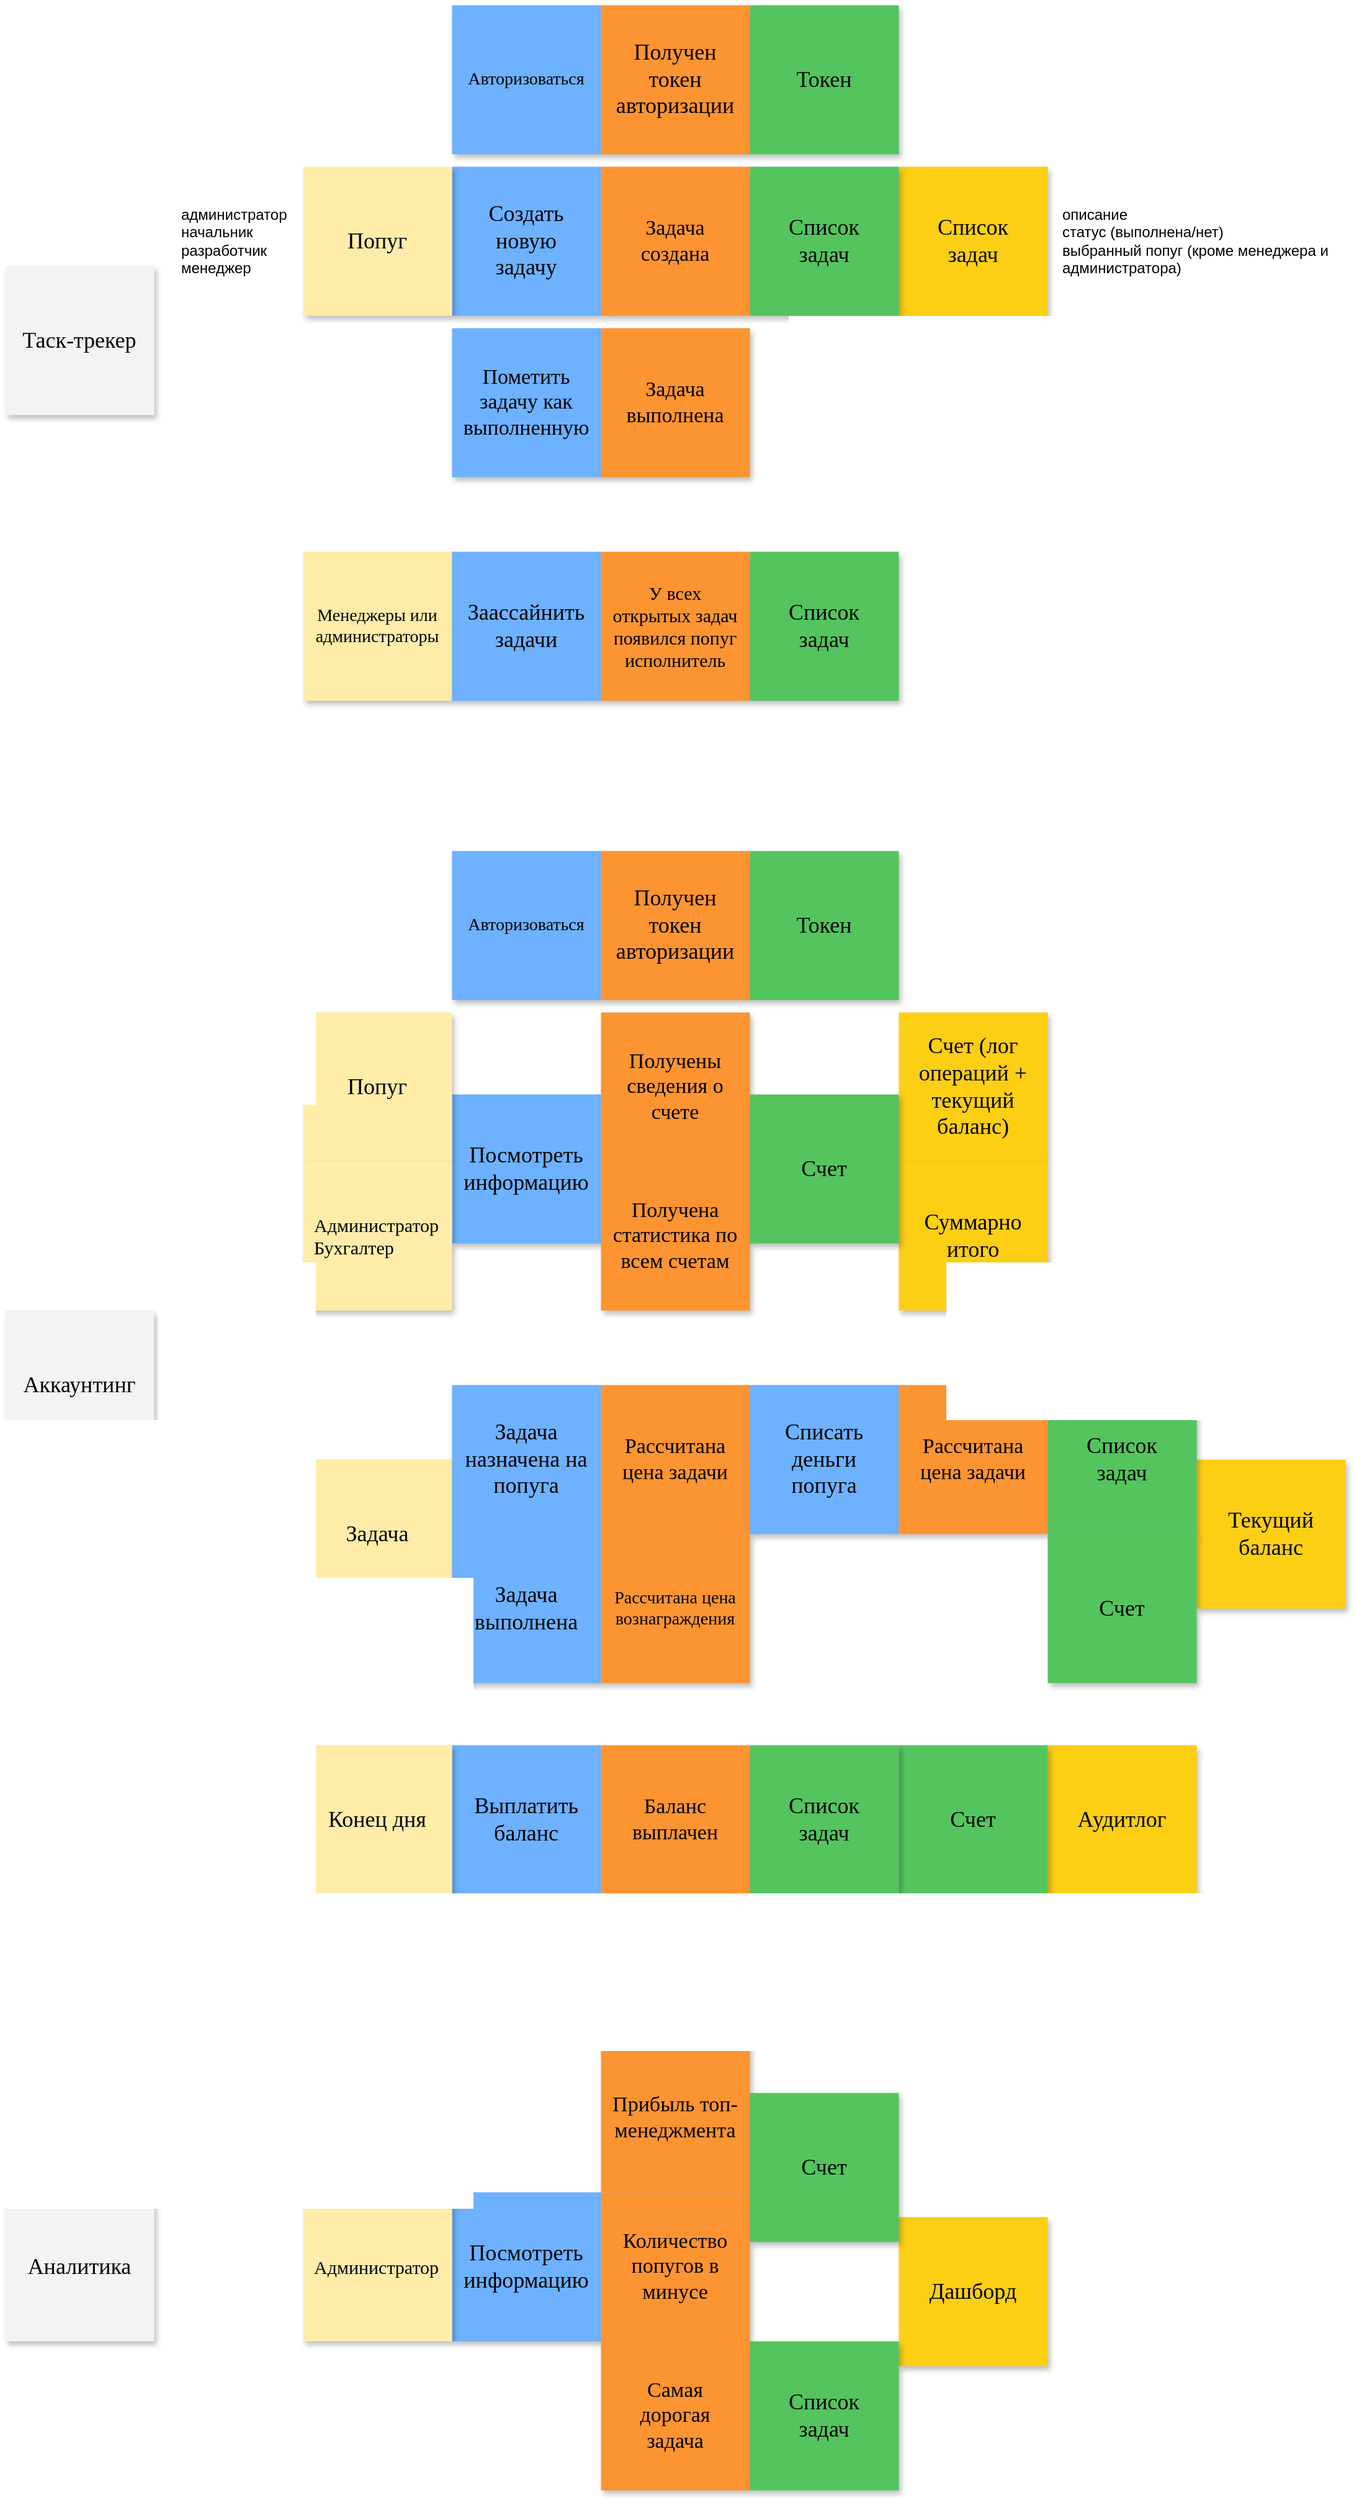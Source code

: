 <mxfile version="23.0.2" type="device" pages="4">
  <diagram name="ES" id="W3Qp2B97Z9P8Sc5nYBi7">
    <mxGraphModel dx="1562" dy="82" grid="1" gridSize="10" guides="1" tooltips="1" connect="1" arrows="1" fold="1" page="1" pageScale="1" pageWidth="1169" pageHeight="827" math="0" shadow="0">
      <root>
        <mxCell id="0" />
        <mxCell id="1" parent="0" />
        <mxCell id="J5opazK37p09DaS2t8YQ-120" value="Создать новую задачу" style="html=1;overflow=block;blockSpacing=1;whiteSpace=wrap;shadow=1;fontSize=18;fontColor=default;spacing=9;strokeColor=none;strokeOpacity=100;fillOpacity=100;fillColor=#6db1ff;strokeWidth=0;lucidId=DR8VXzy1uigt;fontFamily=Tahoma;align=center;" parent="1" vertex="1">
          <mxGeometry x="400" y="1009" width="120" height="120" as="geometry" />
        </mxCell>
        <mxCell id="J5opazK37p09DaS2t8YQ-137" value="Список&lt;br&gt;задач" style="html=1;overflow=block;blockSpacing=1;whiteSpace=wrap;shadow=1;fontSize=18;fontColor=default;spacing=9;strokeColor=none;strokeOpacity=100;fillOpacity=100;fillColor=#fcce14;strokeWidth=0;lucidId=Gy-VP.ECo.FC;fontFamily=Tahoma;align=center;" parent="1" vertex="1">
          <mxGeometry x="760" y="1009" width="120" height="120" as="geometry" />
        </mxCell>
        <mxCell id="J5opazK37p09DaS2t8YQ-141" value="Попуг" style="html=1;overflow=block;blockSpacing=1;whiteSpace=wrap;shadow=1;fontSize=18;fontColor=default;spacing=9;strokeColor=none;strokeOpacity=100;fillColor=#FFECA9;strokeWidth=0;lucidId=MC-V9wszr1mW;fontFamily=Tahoma;align=center;" parent="1" vertex="1">
          <mxGeometry x="280" y="1009" width="120" height="120" as="geometry" />
        </mxCell>
        <mxCell id="J5opazK37p09DaS2t8YQ-143" value="Авторизоваться" style="html=1;overflow=block;blockSpacing=1;whiteSpace=wrap;shadow=1;fontSize=14;fontColor=default;spacing=9;strokeColor=none;strokeOpacity=100;fillOpacity=100;fillColor=#6db1ff;strokeWidth=0;lucidId=ZC-Vafnmfurj;fontFamily=Tahoma;align=center;" parent="1" vertex="1">
          <mxGeometry x="400" y="879" width="120" height="120" as="geometry" />
        </mxCell>
        <mxCell id="J5opazK37p09DaS2t8YQ-147" value="Получен токен авторизации" style="html=1;overflow=block;blockSpacing=1;whiteSpace=wrap;shadow=1;fontSize=18;fontColor=default;spacing=9;strokeColor=none;strokeOpacity=100;fillOpacity=100;fillColor=#fc9432;strokeWidth=0;lucidId=WE-VgHh2pOF4;fontFamily=Tahoma;align=center;" parent="1" vertex="1">
          <mxGeometry x="520" y="879" width="120" height="120" as="geometry" />
        </mxCell>
        <mxCell id="J5opazK37p09DaS2t8YQ-167" value="Задача создана" style="html=1;overflow=block;blockSpacing=1;whiteSpace=wrap;shadow=1;fontSize=17;fontColor=default;spacing=9;strokeColor=none;strokeOpacity=100;fillOpacity=100;fillColor=#fc9432;strokeWidth=0;lucidId=aT8Vf91yiajf;fontFamily=Tahoma;align=center;" parent="1" vertex="1">
          <mxGeometry x="520" y="1009" width="120" height="120" as="geometry" />
        </mxCell>
        <mxCell id="J5opazK37p09DaS2t8YQ-344" value="Таск-трекер" style="html=1;overflow=block;blockSpacing=1;whiteSpace=wrap;shadow=1;fontSize=18;fontColor=default;spacing=9;strokeColor=none;strokeOpacity=100;fillOpacity=100;fillColor=#f2f3f5;strokeWidth=0;lucidId=MB-V92Gh2w_f;fontFamily=Tahoma;align=center;" parent="1" vertex="1">
          <mxGeometry x="40" y="1089" width="120" height="120" as="geometry" />
        </mxCell>
        <mxCell id="J5opazK37p09DaS2t8YQ-348" value="&lt;div&gt;администратор&lt;/div&gt;&lt;div&gt;начальник&lt;/div&gt;&lt;div&gt;разработчик&lt;/div&gt;&lt;div&gt;менеджер&lt;/div&gt;" style="text;html=1;strokeColor=none;fillColor=none;align=left;verticalAlign=middle;whiteSpace=wrap;rounded=0;" parent="1" vertex="1">
          <mxGeometry x="180" y="1034" width="90" height="70" as="geometry" />
        </mxCell>
        <mxCell id="J5opazK37p09DaS2t8YQ-349" value="&lt;div&gt;описание&lt;/div&gt;&lt;div&gt;статус (выполнена/нет)&lt;/div&gt;&lt;div&gt;выбранный попуг (кроме менеджера и администратора)&lt;/div&gt;" style="text;html=1;strokeColor=none;fillColor=none;align=left;verticalAlign=middle;whiteSpace=wrap;rounded=0;" parent="1" vertex="1">
          <mxGeometry x="890" y="1041.5" width="230" height="55" as="geometry" />
        </mxCell>
        <mxCell id="J5opazK37p09DaS2t8YQ-350" value="Менеджеры или администраторы" style="html=1;overflow=block;blockSpacing=1;whiteSpace=wrap;shadow=1;fontSize=14;fontColor=default;spacing=9;strokeColor=none;strokeOpacity=100;fillColor=#FFECA9;strokeWidth=0;lucidId=MC-V9wszr1mW;fontFamily=Tahoma;align=center;" parent="1" vertex="1">
          <mxGeometry x="280" y="1319" width="120" height="120" as="geometry" />
        </mxCell>
        <mxCell id="J5opazK37p09DaS2t8YQ-351" value="Заассайнить задачи" style="html=1;overflow=block;blockSpacing=1;whiteSpace=wrap;shadow=1;fontSize=18;fontColor=default;spacing=9;strokeColor=none;strokeOpacity=100;fillOpacity=100;fillColor=#6db1ff;strokeWidth=0;lucidId=DR8VXzy1uigt;fontFamily=Tahoma;align=center;" parent="1" vertex="1">
          <mxGeometry x="400" y="1319" width="120" height="120" as="geometry" />
        </mxCell>
        <mxCell id="J5opazK37p09DaS2t8YQ-352" value="У всех открытых задач появился попуг исполнитель" style="html=1;overflow=block;blockSpacing=1;whiteSpace=wrap;shadow=1;fontSize=15;fontColor=default;spacing=9;strokeColor=none;strokeOpacity=100;fillOpacity=100;fillColor=#fc9432;strokeWidth=0;lucidId=aT8Vf91yiajf;fontFamily=Tahoma;align=center;" parent="1" vertex="1">
          <mxGeometry x="520" y="1319" width="120" height="120" as="geometry" />
        </mxCell>
        <mxCell id="J5opazK37p09DaS2t8YQ-354" value="Пометить задачу как выполненную" style="html=1;overflow=block;blockSpacing=1;whiteSpace=wrap;shadow=1;fontSize=17;fontColor=default;spacing=9;strokeColor=none;strokeOpacity=100;fillOpacity=100;fillColor=#6db1ff;strokeWidth=0;lucidId=DR8VXzy1uigt;fontFamily=Tahoma;align=center;" parent="1" vertex="1">
          <mxGeometry x="400" y="1139" width="120" height="120" as="geometry" />
        </mxCell>
        <mxCell id="J5opazK37p09DaS2t8YQ-355" value="Задача выполнена" style="html=1;overflow=block;blockSpacing=1;whiteSpace=wrap;shadow=1;fontSize=17;fontColor=default;spacing=9;strokeColor=none;strokeOpacity=100;fillOpacity=100;fillColor=#fc9432;strokeWidth=0;lucidId=aT8Vf91yiajf;fontFamily=Tahoma;align=center;" parent="1" vertex="1">
          <mxGeometry x="520" y="1139" width="120" height="120" as="geometry" />
        </mxCell>
        <mxCell id="J5opazK37p09DaS2t8YQ-356" value="Аккаунтинг" style="html=1;overflow=block;blockSpacing=1;whiteSpace=wrap;shadow=1;fontSize=18;fontColor=default;spacing=9;strokeColor=none;strokeOpacity=100;fillOpacity=100;fillColor=#f2f3f5;strokeWidth=0;lucidId=MB-V92Gh2w_f;fontFamily=Tahoma;align=center;" parent="1" vertex="1">
          <mxGeometry x="40" y="1930" width="120" height="120" as="geometry" />
        </mxCell>
        <mxCell id="J5opazK37p09DaS2t8YQ-358" value="Посмотреть информацию" style="html=1;overflow=block;blockSpacing=1;whiteSpace=wrap;shadow=1;fontSize=18;fontColor=default;spacing=9;strokeColor=none;strokeOpacity=100;fillOpacity=100;fillColor=#6db1ff;strokeWidth=0;lucidId=DR8VXzy1uigt;fontFamily=Tahoma;align=center;" parent="1" vertex="1">
          <mxGeometry x="400" y="1756" width="120" height="120" as="geometry" />
        </mxCell>
        <mxCell id="J5opazK37p09DaS2t8YQ-359" value="Попуг" style="html=1;overflow=block;blockSpacing=1;whiteSpace=wrap;shadow=1;fontSize=18;fontColor=default;spacing=9;strokeColor=none;strokeOpacity=100;fillColor=#FFECA9;strokeWidth=0;lucidId=MC-V9wszr1mW;fontFamily=Tahoma;align=center;" parent="1" vertex="1">
          <mxGeometry x="280" y="1690" width="120" height="120" as="geometry" />
        </mxCell>
        <mxCell id="J5opazK37p09DaS2t8YQ-360" value="Авторизоваться" style="html=1;overflow=block;blockSpacing=1;whiteSpace=wrap;shadow=1;fontSize=14;fontColor=default;spacing=9;strokeColor=none;strokeOpacity=100;fillOpacity=100;fillColor=#6db1ff;strokeWidth=0;lucidId=ZC-Vafnmfurj;fontFamily=Tahoma;align=center;" parent="1" vertex="1">
          <mxGeometry x="400" y="1560" width="120" height="120" as="geometry" />
        </mxCell>
        <mxCell id="J5opazK37p09DaS2t8YQ-361" value="Получен токен авторизации" style="html=1;overflow=block;blockSpacing=1;whiteSpace=wrap;shadow=1;fontSize=18;fontColor=default;spacing=9;strokeColor=none;strokeOpacity=100;fillOpacity=100;fillColor=#fc9432;strokeWidth=0;lucidId=WE-VgHh2pOF4;fontFamily=Tahoma;align=center;" parent="1" vertex="1">
          <mxGeometry x="520" y="1560" width="120" height="120" as="geometry" />
        </mxCell>
        <mxCell id="J5opazK37p09DaS2t8YQ-362" value="Получены сведения о счете" style="html=1;overflow=block;blockSpacing=1;whiteSpace=wrap;shadow=1;fontSize=17;fontColor=default;spacing=9;strokeColor=none;strokeOpacity=100;fillOpacity=100;fillColor=#fc9432;strokeWidth=0;lucidId=aT8Vf91yiajf;fontFamily=Tahoma;align=center;" parent="1" vertex="1">
          <mxGeometry x="520" y="1690" width="120" height="120" as="geometry" />
        </mxCell>
        <mxCell id="J5opazK37p09DaS2t8YQ-363" value="&lt;div style=&quot;font-size: 15px;&quot;&gt;Администратор&lt;/div&gt;&lt;div style=&quot;font-size: 15px;&quot;&gt;Бухгалтер&lt;/div&gt;" style="html=1;overflow=block;blockSpacing=1;whiteSpace=wrap;shadow=1;fontSize=15;fontColor=default;spacing=9;strokeColor=none;strokeOpacity=100;fillColor=#FFECA9;strokeWidth=0;lucidId=MC-V9wszr1mW;fontFamily=Tahoma;align=left;" parent="1" vertex="1">
          <mxGeometry x="280" y="1810" width="120" height="120" as="geometry" />
        </mxCell>
        <mxCell id="J5opazK37p09DaS2t8YQ-364" value="Счет (лог операций + текущий баланс)" style="html=1;overflow=block;blockSpacing=1;whiteSpace=wrap;shadow=1;fontSize=18;fontColor=default;spacing=9;strokeColor=none;strokeOpacity=100;fillOpacity=100;fillColor=#fcce14;strokeWidth=0;lucidId=Gy-VP.ECo.FC;fontFamily=Tahoma;align=center;" parent="1" vertex="1">
          <mxGeometry x="760" y="1690" width="120" height="120" as="geometry" />
        </mxCell>
        <mxCell id="J5opazK37p09DaS2t8YQ-366" value="Получена статистика по всем счетам" style="html=1;overflow=block;blockSpacing=1;whiteSpace=wrap;shadow=1;fontSize=17;fontColor=default;spacing=9;strokeColor=none;strokeOpacity=100;fillOpacity=100;fillColor=#fc9432;strokeWidth=0;lucidId=aT8Vf91yiajf;fontFamily=Tahoma;align=center;" parent="1" vertex="1">
          <mxGeometry x="520" y="1810" width="120" height="120" as="geometry" />
        </mxCell>
        <mxCell id="J5opazK37p09DaS2t8YQ-367" value="Суммарно итого" style="html=1;overflow=block;blockSpacing=1;whiteSpace=wrap;shadow=1;fontSize=18;fontColor=default;spacing=9;strokeColor=none;strokeOpacity=100;fillOpacity=100;fillColor=#fcce14;strokeWidth=0;lucidId=Gy-VP.ECo.FC;fontFamily=Tahoma;align=center;" parent="1" vertex="1">
          <mxGeometry x="760" y="1810" width="120" height="120" as="geometry" />
        </mxCell>
        <mxCell id="J5opazK37p09DaS2t8YQ-369" value="Задача" style="html=1;overflow=block;blockSpacing=1;whiteSpace=wrap;shadow=1;fontSize=18;fontColor=default;spacing=9;strokeColor=none;strokeOpacity=100;fillColor=#FFECA9;strokeWidth=0;lucidId=MC-V9wszr1mW;fontFamily=Tahoma;align=center;" parent="1" vertex="1">
          <mxGeometry x="280" y="2050" width="120" height="120" as="geometry" />
        </mxCell>
        <mxCell id="J5opazK37p09DaS2t8YQ-370" value="Задача назначена на попуга" style="html=1;overflow=block;blockSpacing=1;whiteSpace=wrap;shadow=1;fontSize=18;fontColor=default;spacing=9;strokeColor=none;strokeOpacity=100;fillOpacity=100;fillColor=#6db1ff;strokeWidth=0;lucidId=DR8VXzy1uigt;fontFamily=Tahoma;align=center;" parent="1" vertex="1">
          <mxGeometry x="400" y="1990" width="120" height="120" as="geometry" />
        </mxCell>
        <mxCell id="J5opazK37p09DaS2t8YQ-371" value="Рассчитана цена задачи" style="html=1;overflow=block;blockSpacing=1;whiteSpace=wrap;shadow=1;fontSize=17;fontColor=default;spacing=9;strokeColor=none;strokeOpacity=100;fillOpacity=100;fillColor=#fc9432;strokeWidth=0;lucidId=aT8Vf91yiajf;fontFamily=Tahoma;align=center;" parent="1" vertex="1">
          <mxGeometry x="520" y="1990" width="120" height="120" as="geometry" />
        </mxCell>
        <mxCell id="J5opazK37p09DaS2t8YQ-372" value="Списать деньги попуга" style="html=1;overflow=block;blockSpacing=1;whiteSpace=wrap;shadow=1;fontSize=18;fontColor=default;spacing=9;strokeColor=none;strokeOpacity=100;fillOpacity=100;fillColor=#6db1ff;strokeWidth=0;lucidId=DR8VXzy1uigt;fontFamily=Tahoma;align=center;" parent="1" vertex="1">
          <mxGeometry x="640" y="1990" width="120" height="120" as="geometry" />
        </mxCell>
        <mxCell id="J5opazK37p09DaS2t8YQ-373" value="Рассчитана цена задачи" style="html=1;overflow=block;blockSpacing=1;whiteSpace=wrap;shadow=1;fontSize=17;fontColor=default;spacing=9;strokeColor=none;strokeOpacity=100;fillOpacity=100;fillColor=#fc9432;strokeWidth=0;lucidId=aT8Vf91yiajf;fontFamily=Tahoma;align=center;" parent="1" vertex="1">
          <mxGeometry x="760" y="1990" width="120" height="120" as="geometry" />
        </mxCell>
        <mxCell id="J5opazK37p09DaS2t8YQ-374" value="Задача выполнена" style="html=1;overflow=block;blockSpacing=1;whiteSpace=wrap;shadow=1;fontSize=18;fontColor=default;spacing=9;strokeColor=none;strokeOpacity=100;fillOpacity=100;fillColor=#6db1ff;strokeWidth=0;lucidId=DR8VXzy1uigt;fontFamily=Tahoma;align=center;" parent="1" vertex="1">
          <mxGeometry x="400" y="2110" width="120" height="120" as="geometry" />
        </mxCell>
        <mxCell id="J5opazK37p09DaS2t8YQ-375" value="Рассчитана цена вознаграждения" style="html=1;overflow=block;blockSpacing=1;whiteSpace=wrap;shadow=1;fontSize=14;fontColor=default;spacing=9;strokeColor=none;strokeOpacity=100;fillOpacity=100;fillColor=#fc9432;strokeWidth=0;lucidId=aT8Vf91yiajf;fontFamily=Tahoma;align=center;" parent="1" vertex="1">
          <mxGeometry x="520" y="2110" width="120" height="120" as="geometry" />
        </mxCell>
        <mxCell id="J5opazK37p09DaS2t8YQ-376" value="Выплатить баланс" style="html=1;overflow=block;blockSpacing=1;whiteSpace=wrap;shadow=1;fontSize=18;fontColor=default;spacing=9;strokeColor=none;strokeOpacity=100;fillOpacity=100;fillColor=#6db1ff;strokeWidth=0;lucidId=DR8VXzy1uigt;fontFamily=Tahoma;align=center;" parent="1" vertex="1">
          <mxGeometry x="400" y="2280" width="120" height="120" as="geometry" />
        </mxCell>
        <mxCell id="J5opazK37p09DaS2t8YQ-377" value="Конец дня" style="html=1;overflow=block;blockSpacing=1;whiteSpace=wrap;shadow=1;fontSize=18;fontColor=default;spacing=9;strokeColor=none;strokeOpacity=100;fillColor=#FFECA9;strokeWidth=0;lucidId=MC-V9wszr1mW;fontFamily=Tahoma;align=center;" parent="1" vertex="1">
          <mxGeometry x="280" y="2280" width="120" height="120" as="geometry" />
        </mxCell>
        <mxCell id="J5opazK37p09DaS2t8YQ-378" value="Баланс выплачен" style="html=1;overflow=block;blockSpacing=1;whiteSpace=wrap;shadow=1;fontSize=17;fontColor=default;spacing=9;strokeColor=none;strokeOpacity=100;fillOpacity=100;fillColor=#fc9432;strokeWidth=0;lucidId=aT8Vf91yiajf;fontFamily=Tahoma;align=center;" parent="1" vertex="1">
          <mxGeometry x="520" y="2280" width="120" height="120" as="geometry" />
        </mxCell>
        <mxCell id="J5opazK37p09DaS2t8YQ-379" value="Аудитлог" style="html=1;overflow=block;blockSpacing=1;whiteSpace=wrap;shadow=1;fontSize=18;fontColor=default;spacing=9;strokeColor=none;strokeOpacity=100;fillOpacity=100;fillColor=#fcce14;strokeWidth=0;lucidId=Gy-VP.ECo.FC;fontFamily=Tahoma;align=center;" parent="1" vertex="1">
          <mxGeometry x="880" y="2280" width="120" height="120" as="geometry" />
        </mxCell>
        <mxCell id="J5opazK37p09DaS2t8YQ-381" value="Текущий баланс" style="html=1;overflow=block;blockSpacing=1;whiteSpace=wrap;shadow=1;fontSize=18;fontColor=default;spacing=9;strokeColor=none;strokeOpacity=100;fillOpacity=100;fillColor=#fcce14;strokeWidth=0;lucidId=Gy-VP.ECo.FC;fontFamily=Tahoma;align=center;" parent="1" vertex="1">
          <mxGeometry x="1000" y="2050" width="120" height="120" as="geometry" />
        </mxCell>
        <mxCell id="J5opazK37p09DaS2t8YQ-382" value="Посмотреть информацию" style="html=1;overflow=block;blockSpacing=1;whiteSpace=wrap;shadow=1;fontSize=18;fontColor=default;spacing=9;strokeColor=none;strokeOpacity=100;fillOpacity=100;fillColor=#6db1ff;strokeWidth=0;lucidId=DR8VXzy1uigt;fontFamily=Tahoma;align=center;" parent="1" vertex="1">
          <mxGeometry x="400" y="2640" width="120" height="120" as="geometry" />
        </mxCell>
        <mxCell id="J5opazK37p09DaS2t8YQ-383" value="&lt;div style=&quot;border-color: var(--border-color); font-size: 15px; text-align: left;&quot;&gt;Администратор&lt;/div&gt;" style="html=1;overflow=block;blockSpacing=1;whiteSpace=wrap;shadow=1;fontSize=18;fontColor=default;spacing=9;strokeColor=none;strokeOpacity=100;fillColor=#FFECA9;strokeWidth=0;lucidId=MC-V9wszr1mW;fontFamily=Tahoma;align=center;" parent="1" vertex="1">
          <mxGeometry x="280" y="2640" width="120" height="120" as="geometry" />
        </mxCell>
        <mxCell id="J5opazK37p09DaS2t8YQ-384" value="Прибыль топ-менеджмента" style="html=1;overflow=block;blockSpacing=1;whiteSpace=wrap;shadow=1;fontSize=17;fontColor=default;spacing=9;strokeColor=none;strokeOpacity=100;fillOpacity=100;fillColor=#fc9432;strokeWidth=0;lucidId=aT8Vf91yiajf;fontFamily=Tahoma;align=center;" parent="1" vertex="1">
          <mxGeometry x="520" y="2520" width="120" height="120" as="geometry" />
        </mxCell>
        <mxCell id="J5opazK37p09DaS2t8YQ-385" value="Дашборд" style="html=1;overflow=block;blockSpacing=1;whiteSpace=wrap;shadow=1;fontSize=18;fontColor=default;spacing=9;strokeColor=none;strokeOpacity=100;fillOpacity=100;fillColor=#fcce14;strokeWidth=0;lucidId=Gy-VP.ECo.FC;fontFamily=Tahoma;align=center;" parent="1" vertex="1">
          <mxGeometry x="760" y="2660" width="120" height="120" as="geometry" />
        </mxCell>
        <mxCell id="J5opazK37p09DaS2t8YQ-386" value="Аналитика" style="html=1;overflow=block;blockSpacing=1;whiteSpace=wrap;shadow=1;fontSize=18;fontColor=default;spacing=9;strokeColor=none;strokeOpacity=100;fillOpacity=100;fillColor=#f2f3f5;strokeWidth=0;lucidId=MB-V92Gh2w_f;fontFamily=Tahoma;align=center;" parent="1" vertex="1">
          <mxGeometry x="40" y="2640" width="120" height="120" as="geometry" />
        </mxCell>
        <mxCell id="J5opazK37p09DaS2t8YQ-387" value="Количество попугов в минусе" style="html=1;overflow=block;blockSpacing=1;whiteSpace=wrap;shadow=1;fontSize=17;fontColor=default;spacing=9;strokeColor=none;strokeOpacity=100;fillOpacity=100;fillColor=#fc9432;strokeWidth=0;lucidId=aT8Vf91yiajf;fontFamily=Tahoma;align=center;" parent="1" vertex="1">
          <mxGeometry x="520" y="2640" width="120" height="120" as="geometry" />
        </mxCell>
        <mxCell id="J5opazK37p09DaS2t8YQ-388" value="Самая дорогая задача" style="html=1;overflow=block;blockSpacing=1;whiteSpace=wrap;shadow=1;fontSize=17;fontColor=default;spacing=9;strokeColor=none;strokeOpacity=100;fillOpacity=100;fillColor=#fc9432;strokeWidth=0;lucidId=aT8Vf91yiajf;fontFamily=Tahoma;align=center;" parent="1" vertex="1">
          <mxGeometry x="520" y="2760" width="120" height="120" as="geometry" />
        </mxCell>
        <mxCell id="s9_mpVJp1x_J3ttrwY-A-1" value="Токен" style="html=1;overflow=block;blockSpacing=1;whiteSpace=wrap;shadow=1;fontSize=18;fontColor=default;align=center;spacing=9;strokeColor=none;strokeOpacity=100;fillOpacity=100;fillColor=#54c45e;strokeWidth=0;lucidId=OjcWuzL.9d3E;fontFamily=Tahoma;" parent="1" vertex="1">
          <mxGeometry x="640" y="879" width="120" height="120" as="geometry" />
        </mxCell>
        <mxCell id="s9_mpVJp1x_J3ttrwY-A-2" value="Список задач" style="html=1;overflow=block;blockSpacing=1;whiteSpace=wrap;shadow=1;fontSize=18;fontColor=default;align=center;spacing=9;strokeColor=none;strokeOpacity=100;fillOpacity=100;fillColor=#54c45e;strokeWidth=0;lucidId=OjcWuzL.9d3E;fontFamily=Tahoma;" parent="1" vertex="1">
          <mxGeometry x="640" y="1009" width="120" height="120" as="geometry" />
        </mxCell>
        <mxCell id="s9_mpVJp1x_J3ttrwY-A-3" value="Список задач" style="html=1;overflow=block;blockSpacing=1;whiteSpace=wrap;shadow=1;fontSize=18;fontColor=default;align=center;spacing=9;strokeColor=none;strokeOpacity=100;fillOpacity=100;fillColor=#54c45e;strokeWidth=0;lucidId=OjcWuzL.9d3E;fontFamily=Tahoma;" parent="1" vertex="1">
          <mxGeometry x="640" y="1319" width="120" height="120" as="geometry" />
        </mxCell>
        <mxCell id="s9_mpVJp1x_J3ttrwY-A-4" value="Токен" style="html=1;overflow=block;blockSpacing=1;whiteSpace=wrap;shadow=1;fontSize=18;fontColor=default;align=center;spacing=9;strokeColor=none;strokeOpacity=100;fillOpacity=100;fillColor=#54c45e;strokeWidth=0;lucidId=OjcWuzL.9d3E;fontFamily=Tahoma;" parent="1" vertex="1">
          <mxGeometry x="640" y="1560" width="120" height="120" as="geometry" />
        </mxCell>
        <mxCell id="s9_mpVJp1x_J3ttrwY-A-5" value="Счет" style="html=1;overflow=block;blockSpacing=1;whiteSpace=wrap;shadow=1;fontSize=18;fontColor=default;align=center;spacing=9;strokeColor=none;strokeOpacity=100;fillOpacity=100;fillColor=#54c45e;strokeWidth=0;lucidId=OjcWuzL.9d3E;fontFamily=Tahoma;" parent="1" vertex="1">
          <mxGeometry x="640" y="1756" width="120" height="120" as="geometry" />
        </mxCell>
        <mxCell id="s9_mpVJp1x_J3ttrwY-A-6" value="Список задач" style="html=1;overflow=block;blockSpacing=1;whiteSpace=wrap;shadow=1;fontSize=18;fontColor=default;align=center;spacing=9;strokeColor=none;strokeOpacity=100;fillOpacity=100;fillColor=#54c45e;strokeWidth=0;lucidId=OjcWuzL.9d3E;fontFamily=Tahoma;" parent="1" vertex="1">
          <mxGeometry x="880" y="1990" width="120" height="120" as="geometry" />
        </mxCell>
        <mxCell id="s9_mpVJp1x_J3ttrwY-A-7" value="Счет" style="html=1;overflow=block;blockSpacing=1;whiteSpace=wrap;shadow=1;fontSize=18;fontColor=default;align=center;spacing=9;strokeColor=none;strokeOpacity=100;fillOpacity=100;fillColor=#54c45e;strokeWidth=0;lucidId=OjcWuzL.9d3E;fontFamily=Tahoma;" parent="1" vertex="1">
          <mxGeometry x="880" y="2110" width="120" height="120" as="geometry" />
        </mxCell>
        <mxCell id="4GlmoxvlcFdd8a6lSa2j-1" value="Счет" style="html=1;overflow=block;blockSpacing=1;whiteSpace=wrap;shadow=1;fontSize=18;fontColor=default;align=center;spacing=9;strokeColor=none;strokeOpacity=100;fillOpacity=100;fillColor=#54c45e;strokeWidth=0;lucidId=OjcWuzL.9d3E;fontFamily=Tahoma;" parent="1" vertex="1">
          <mxGeometry x="760" y="2280" width="120" height="120" as="geometry" />
        </mxCell>
        <mxCell id="4GlmoxvlcFdd8a6lSa2j-2" value="Список задач" style="html=1;overflow=block;blockSpacing=1;whiteSpace=wrap;shadow=1;fontSize=18;fontColor=default;align=center;spacing=9;strokeColor=none;strokeOpacity=100;fillOpacity=100;fillColor=#54c45e;strokeWidth=0;lucidId=OjcWuzL.9d3E;fontFamily=Tahoma;" parent="1" vertex="1">
          <mxGeometry x="640" y="2280" width="120" height="120" as="geometry" />
        </mxCell>
        <mxCell id="4GlmoxvlcFdd8a6lSa2j-4" value="Список задач" style="html=1;overflow=block;blockSpacing=1;whiteSpace=wrap;shadow=1;fontSize=18;fontColor=default;align=center;spacing=9;strokeColor=none;strokeOpacity=100;fillOpacity=100;fillColor=#54c45e;strokeWidth=0;lucidId=OjcWuzL.9d3E;fontFamily=Tahoma;" parent="1" vertex="1">
          <mxGeometry x="640" y="2760" width="120" height="120" as="geometry" />
        </mxCell>
        <mxCell id="4GlmoxvlcFdd8a6lSa2j-5" value="Счет" style="html=1;overflow=block;blockSpacing=1;whiteSpace=wrap;shadow=1;fontSize=18;fontColor=default;align=center;spacing=9;strokeColor=none;strokeOpacity=100;fillOpacity=100;fillColor=#54c45e;strokeWidth=0;lucidId=OjcWuzL.9d3E;fontFamily=Tahoma;" parent="1" vertex="1">
          <mxGeometry x="640" y="2560" width="120" height="120" as="geometry" />
        </mxCell>
      </root>
    </mxGraphModel>
  </diagram>
  <diagram name="Domains" id="IB7DkuZ1b88jPyQhc3P8">
    <mxGraphModel dx="2231" dy="1299" grid="1" gridSize="10" guides="1" tooltips="1" connect="1" arrows="1" fold="1" page="1" pageScale="1" pageWidth="827" pageHeight="1169" math="0" shadow="0">
      <root>
        <mxCell id="ZJj6l30focUA6oDDG93d-0" />
        <mxCell id="ZJj6l30focUA6oDDG93d-1" parent="ZJj6l30focUA6oDDG93d-0" />
        <mxCell id="taEPtxA-NjkuhCJv6ign-8" value="" style="rounded=1;whiteSpace=wrap;html=1;fillColor=none;strokeWidth=3;" vertex="1" parent="ZJj6l30focUA6oDDG93d-1">
          <mxGeometry x="300" y="884" width="516" height="1090" as="geometry" />
        </mxCell>
        <mxCell id="taEPtxA-NjkuhCJv6ign-7" value="" style="rounded=1;whiteSpace=wrap;html=1;fillColor=none;strokeWidth=3;" vertex="1" parent="ZJj6l30focUA6oDDG93d-1">
          <mxGeometry x="330" y="44" width="484" height="840" as="geometry" />
        </mxCell>
        <mxCell id="taEPtxA-NjkuhCJv6ign-6" value="" style="rounded=1;whiteSpace=wrap;html=1;fillColor=none;strokeWidth=3;" vertex="1" parent="ZJj6l30focUA6oDDG93d-1">
          <mxGeometry x="14" y="44" width="316" height="240" as="geometry" />
        </mxCell>
        <mxCell id="ZJj6l30focUA6oDDG93d-2" value="" style="edgeStyle=orthogonalEdgeStyle;rounded=0;orthogonalLoop=1;jettySize=auto;html=1;" parent="ZJj6l30focUA6oDDG93d-1" source="ZJj6l30focUA6oDDG93d-4" target="ZJj6l30focUA6oDDG93d-13" edge="1">
          <mxGeometry relative="1" as="geometry" />
        </mxCell>
        <mxCell id="ZJj6l30focUA6oDDG93d-4" value="Попуг" style="rounded=1;whiteSpace=wrap;html=1;fontSize=19;" parent="ZJj6l30focUA6oDDG93d-1" vertex="1">
          <mxGeometry x="34" y="64" width="120" height="80" as="geometry" />
        </mxCell>
        <mxCell id="ZJj6l30focUA6oDDG93d-5" value="" style="edgeStyle=orthogonalEdgeStyle;rounded=0;orthogonalLoop=1;jettySize=auto;html=1;" parent="ZJj6l30focUA6oDDG93d-1" source="ZJj6l30focUA6oDDG93d-9" target="ZJj6l30focUA6oDDG93d-14" edge="1">
          <mxGeometry relative="1" as="geometry" />
        </mxCell>
        <mxCell id="ZJj6l30focUA6oDDG93d-6" value="" style="edgeStyle=orthogonalEdgeStyle;rounded=0;orthogonalLoop=1;jettySize=auto;html=1;" parent="ZJj6l30focUA6oDDG93d-1" source="ZJj6l30focUA6oDDG93d-9" target="ZJj6l30focUA6oDDG93d-29" edge="1">
          <mxGeometry relative="1" as="geometry">
            <mxPoint x="414" y="224" as="targetPoint" />
            <Array as="points">
              <mxPoint x="414" y="825" />
            </Array>
          </mxGeometry>
        </mxCell>
        <mxCell id="ZJj6l30focUA6oDDG93d-7" value="" style="edgeStyle=orthogonalEdgeStyle;rounded=0;orthogonalLoop=1;jettySize=auto;html=1;" parent="ZJj6l30focUA6oDDG93d-1" source="ZJj6l30focUA6oDDG93d-9" target="ZJj6l30focUA6oDDG93d-56" edge="1">
          <mxGeometry relative="1" as="geometry">
            <mxPoint x="414" y="224" as="targetPoint" />
            <Array as="points">
              <mxPoint x="414" y="464" />
            </Array>
          </mxGeometry>
        </mxCell>
        <mxCell id="ZJj6l30focUA6oDDG93d-8" value="" style="edgeStyle=orthogonalEdgeStyle;rounded=0;orthogonalLoop=1;jettySize=auto;html=1;" parent="ZJj6l30focUA6oDDG93d-1" source="ZJj6l30focUA6oDDG93d-9" target="ZJj6l30focUA6oDDG93d-38" edge="1">
          <mxGeometry relative="1" as="geometry">
            <mxPoint x="414" y="224" as="targetPoint" />
            <Array as="points">
              <mxPoint x="414" y="223" />
            </Array>
          </mxGeometry>
        </mxCell>
        <mxCell id="9UuErMpQRWFu0H6AaU6s-13" value="" style="edgeStyle=orthogonalEdgeStyle;rounded=0;orthogonalLoop=1;jettySize=auto;html=1;" edge="1" parent="ZJj6l30focUA6oDDG93d-1" source="ZJj6l30focUA6oDDG93d-9" target="9UuErMpQRWFu0H6AaU6s-12">
          <mxGeometry relative="1" as="geometry">
            <Array as="points">
              <mxPoint x="414" y="945" />
            </Array>
          </mxGeometry>
        </mxCell>
        <mxCell id="9UuErMpQRWFu0H6AaU6s-20" value="" style="edgeStyle=orthogonalEdgeStyle;rounded=0;orthogonalLoop=1;jettySize=auto;html=1;" edge="1" parent="ZJj6l30focUA6oDDG93d-1" source="ZJj6l30focUA6oDDG93d-9" target="ZJj6l30focUA6oDDG93d-17">
          <mxGeometry relative="1" as="geometry">
            <mxPoint x="294" y="594" as="targetPoint" />
            <Array as="points">
              <mxPoint x="394" y="524" />
              <mxPoint x="394" y="524" />
            </Array>
          </mxGeometry>
        </mxCell>
        <mxCell id="9UuErMpQRWFu0H6AaU6s-29" value="" style="edgeStyle=orthogonalEdgeStyle;rounded=0;orthogonalLoop=1;jettySize=auto;html=1;" edge="1" parent="ZJj6l30focUA6oDDG93d-1" source="ZJj6l30focUA6oDDG93d-9" target="ZJj6l30focUA6oDDG93d-28">
          <mxGeometry relative="1" as="geometry">
            <mxPoint x="414" y="224" as="targetPoint" />
            <Array as="points">
              <mxPoint x="374" y="1004" />
              <mxPoint x="334" y="1004" />
              <mxPoint x="334" y="1545" />
            </Array>
          </mxGeometry>
        </mxCell>
        <mxCell id="ZJj6l30focUA6oDDG93d-9" value="Попуг с ролью" style="rounded=1;whiteSpace=wrap;html=1;fontSize=19;" parent="ZJj6l30focUA6oDDG93d-1" vertex="1">
          <mxGeometry x="354" y="64" width="120" height="80" as="geometry" />
        </mxCell>
        <mxCell id="ZJj6l30focUA6oDDG93d-10" value="" style="edgeStyle=orthogonalEdgeStyle;rounded=0;orthogonalLoop=1;jettySize=auto;html=1;" parent="ZJj6l30focUA6oDDG93d-1" source="ZJj6l30focUA6oDDG93d-13" target="ZJj6l30focUA6oDDG93d-9" edge="1">
          <mxGeometry relative="1" as="geometry" />
        </mxCell>
        <mxCell id="9UuErMpQRWFu0H6AaU6s-9" value="" style="edgeStyle=orthogonalEdgeStyle;rounded=0;orthogonalLoop=1;jettySize=auto;html=1;" edge="1" parent="ZJj6l30focUA6oDDG93d-1" source="ZJj6l30focUA6oDDG93d-13" target="9UuErMpQRWFu0H6AaU6s-8">
          <mxGeometry relative="1" as="geometry" />
        </mxCell>
        <mxCell id="9UuErMpQRWFu0H6AaU6s-16" value="" style="edgeStyle=orthogonalEdgeStyle;rounded=0;orthogonalLoop=1;jettySize=auto;html=1;" edge="1" parent="ZJj6l30focUA6oDDG93d-1" source="ZJj6l30focUA6oDDG93d-13" target="9UuErMpQRWFu0H6AaU6s-8">
          <mxGeometry relative="1" as="geometry" />
        </mxCell>
        <mxCell id="ZJj6l30focUA6oDDG93d-13" value="Auth" style="rounded=1;whiteSpace=wrap;html=1;fontSize=19;" parent="ZJj6l30focUA6oDDG93d-1" vertex="1">
          <mxGeometry x="194" y="64" width="120" height="80" as="geometry" />
        </mxCell>
        <mxCell id="ANo3DglBmDbepf0zbhA6-1" value="" style="edgeStyle=orthogonalEdgeStyle;rounded=0;orthogonalLoop=1;jettySize=auto;html=1;" parent="ZJj6l30focUA6oDDG93d-1" source="ZJj6l30focUA6oDDG93d-14" target="ANo3DglBmDbepf0zbhA6-0" edge="1">
          <mxGeometry relative="1" as="geometry" />
        </mxCell>
        <mxCell id="ZJj6l30focUA6oDDG93d-14" value="Список задач" style="rounded=1;whiteSpace=wrap;html=1;fontSize=19;" parent="ZJj6l30focUA6oDDG93d-1" vertex="1">
          <mxGeometry x="514" y="64" width="120" height="80" as="geometry" />
        </mxCell>
        <mxCell id="ZJj6l30focUA6oDDG93d-15" value="" style="edgeStyle=orthogonalEdgeStyle;rounded=0;orthogonalLoop=1;jettySize=auto;html=1;" parent="ZJj6l30focUA6oDDG93d-1" source="ZJj6l30focUA6oDDG93d-17" target="ZJj6l30focUA6oDDG93d-20" edge="1">
          <mxGeometry relative="1" as="geometry" />
        </mxCell>
        <mxCell id="ZJj6l30focUA6oDDG93d-16" value="" style="edgeStyle=orthogonalEdgeStyle;rounded=0;orthogonalLoop=1;jettySize=auto;html=1;" parent="ZJj6l30focUA6oDDG93d-1" source="ZJj6l30focUA6oDDG93d-17" target="ZJj6l30focUA6oDDG93d-54" edge="1">
          <mxGeometry relative="1" as="geometry">
            <mxPoint x="404" y="1285" as="targetPoint" />
            <Array as="points">
              <mxPoint x="414" y="1425" />
            </Array>
          </mxGeometry>
        </mxCell>
        <mxCell id="ZJj6l30focUA6oDDG93d-17" value="Попуг админ" style="rounded=1;whiteSpace=wrap;html=1;fontSize=19;" parent="ZJj6l30focUA6oDDG93d-1" vertex="1">
          <mxGeometry x="354" y="1025" width="120" height="80" as="geometry" />
        </mxCell>
        <mxCell id="9UuErMpQRWFu0H6AaU6s-3" value="" style="edgeStyle=orthogonalEdgeStyle;rounded=0;orthogonalLoop=1;jettySize=auto;html=1;" edge="1" parent="ZJj6l30focUA6oDDG93d-1" source="ZJj6l30focUA6oDDG93d-20" target="9UuErMpQRWFu0H6AaU6s-2">
          <mxGeometry relative="1" as="geometry" />
        </mxCell>
        <mxCell id="9UuErMpQRWFu0H6AaU6s-7" value="" style="edgeStyle=orthogonalEdgeStyle;rounded=0;orthogonalLoop=1;jettySize=auto;html=1;" edge="1" parent="ZJj6l30focUA6oDDG93d-1" source="ZJj6l30focUA6oDDG93d-20" target="9UuErMpQRWFu0H6AaU6s-4">
          <mxGeometry relative="1" as="geometry">
            <mxPoint x="574" y="1185" as="targetPoint" />
            <Array as="points">
              <mxPoint x="574" y="1185" />
            </Array>
          </mxGeometry>
        </mxCell>
        <mxCell id="9UuErMpQRWFu0H6AaU6s-11" value="" style="edgeStyle=orthogonalEdgeStyle;rounded=0;orthogonalLoop=1;jettySize=auto;html=1;" edge="1" parent="ZJj6l30focUA6oDDG93d-1" source="ZJj6l30focUA6oDDG93d-20" target="9UuErMpQRWFu0H6AaU6s-10">
          <mxGeometry relative="1" as="geometry">
            <Array as="points">
              <mxPoint x="574" y="1305" />
            </Array>
          </mxGeometry>
        </mxCell>
        <mxCell id="ZJj6l30focUA6oDDG93d-20" value="Заассайнить задачи" style="rounded=1;whiteSpace=wrap;html=1;fontSize=19;" parent="ZJj6l30focUA6oDDG93d-1" vertex="1">
          <mxGeometry x="514" y="1025" width="120" height="80" as="geometry" />
        </mxCell>
        <mxCell id="ZJj6l30focUA6oDDG93d-27" value="" style="edgeStyle=orthogonalEdgeStyle;rounded=0;orthogonalLoop=1;jettySize=auto;html=1;" parent="ZJj6l30focUA6oDDG93d-1" source="ZJj6l30focUA6oDDG93d-28" target="ZJj6l30focUA6oDDG93d-30" edge="1">
          <mxGeometry relative="1" as="geometry" />
        </mxCell>
        <mxCell id="ZJj6l30focUA6oDDG93d-28" value="Админ или&amp;nbsp;бухгалтер" style="rounded=1;whiteSpace=wrap;html=1;fontSize=17;" parent="ZJj6l30focUA6oDDG93d-1" vertex="1">
          <mxGeometry x="354" y="1505" width="120" height="80" as="geometry" />
        </mxCell>
        <mxCell id="lFyfA3HSO5c9OSIICuMj-6" value="" style="edgeStyle=orthogonalEdgeStyle;rounded=0;orthogonalLoop=1;jettySize=auto;html=1;" edge="1" parent="ZJj6l30focUA6oDDG93d-1" source="ZJj6l30focUA6oDDG93d-29" target="lFyfA3HSO5c9OSIICuMj-5">
          <mxGeometry relative="1" as="geometry" />
        </mxCell>
        <mxCell id="ZJj6l30focUA6oDDG93d-29" value="Получить задачу" style="rounded=1;whiteSpace=wrap;html=1;fontSize=19;" parent="ZJj6l30focUA6oDDG93d-1" vertex="1">
          <mxGeometry x="514" y="785" width="120" height="80" as="geometry" />
        </mxCell>
        <mxCell id="9UuErMpQRWFu0H6AaU6s-24" value="" style="edgeStyle=orthogonalEdgeStyle;rounded=0;orthogonalLoop=1;jettySize=auto;html=1;" edge="1" parent="ZJj6l30focUA6oDDG93d-1" source="ZJj6l30focUA6oDDG93d-30" target="9UuErMpQRWFu0H6AaU6s-23">
          <mxGeometry relative="1" as="geometry" />
        </mxCell>
        <mxCell id="ZJj6l30focUA6oDDG93d-30" value="Статистика по счетам" style="rounded=1;whiteSpace=wrap;html=1;fontSize=19;" parent="ZJj6l30focUA6oDDG93d-1" vertex="1">
          <mxGeometry x="514" y="1505" width="120" height="80" as="geometry" />
        </mxCell>
        <mxCell id="lFyfA3HSO5c9OSIICuMj-1" value="" style="edgeStyle=orthogonalEdgeStyle;rounded=0;orthogonalLoop=1;jettySize=auto;html=1;" edge="1" parent="ZJj6l30focUA6oDDG93d-1" source="ZJj6l30focUA6oDDG93d-38" target="lFyfA3HSO5c9OSIICuMj-0">
          <mxGeometry relative="1" as="geometry" />
        </mxCell>
        <mxCell id="9UuErMpQRWFu0H6AaU6s-27" value="" style="edgeStyle=orthogonalEdgeStyle;rounded=0;orthogonalLoop=1;jettySize=auto;html=1;" edge="1" parent="ZJj6l30focUA6oDDG93d-1" source="ZJj6l30focUA6oDDG93d-38" target="9UuErMpQRWFu0H6AaU6s-25">
          <mxGeometry relative="1" as="geometry">
            <mxPoint x="574" y="343" as="targetPoint" />
            <Array as="points">
              <mxPoint x="574" y="344" />
            </Array>
          </mxGeometry>
        </mxCell>
        <mxCell id="ZJj6l30focUA6oDDG93d-38" value="Задача выполнена" style="rounded=1;whiteSpace=wrap;html=1;fontSize=19;" parent="ZJj6l30focUA6oDDG93d-1" vertex="1">
          <mxGeometry x="514" y="183" width="120" height="80" as="geometry" />
        </mxCell>
        <mxCell id="9UuErMpQRWFu0H6AaU6s-31" value="" style="edgeStyle=orthogonalEdgeStyle;rounded=0;orthogonalLoop=1;jettySize=auto;html=1;" edge="1" parent="ZJj6l30focUA6oDDG93d-1" source="ZJj6l30focUA6oDDG93d-51" target="9UuErMpQRWFu0H6AaU6s-30">
          <mxGeometry relative="1" as="geometry" />
        </mxCell>
        <mxCell id="ZJj6l30focUA6oDDG93d-51" value="Наступление конца дня" style="rounded=1;whiteSpace=wrap;html=1;fontSize=19;" parent="ZJj6l30focUA6oDDG93d-1" vertex="1">
          <mxGeometry x="354" y="1625" width="120" height="80" as="geometry" />
        </mxCell>
        <mxCell id="9UuErMpQRWFu0H6AaU6s-22" value="" style="edgeStyle=orthogonalEdgeStyle;rounded=0;orthogonalLoop=1;jettySize=auto;html=1;" edge="1" parent="ZJj6l30focUA6oDDG93d-1" source="ZJj6l30focUA6oDDG93d-54" target="9UuErMpQRWFu0H6AaU6s-21">
          <mxGeometry relative="1" as="geometry" />
        </mxCell>
        <mxCell id="ZJj6l30focUA6oDDG93d-54" value="Аналитика" style="rounded=1;whiteSpace=wrap;html=1;fontSize=19;" parent="ZJj6l30focUA6oDDG93d-1" vertex="1">
          <mxGeometry x="514" y="1385" width="120" height="80" as="geometry" />
        </mxCell>
        <mxCell id="ANo3DglBmDbepf0zbhA6-3" value="" style="edgeStyle=orthogonalEdgeStyle;rounded=0;orthogonalLoop=1;jettySize=auto;html=1;" parent="ZJj6l30focUA6oDDG93d-1" source="ZJj6l30focUA6oDDG93d-56" target="ANo3DglBmDbepf0zbhA6-2" edge="1">
          <mxGeometry relative="1" as="geometry" />
        </mxCell>
        <mxCell id="ANo3DglBmDbepf0zbhA6-6" value="" style="edgeStyle=orthogonalEdgeStyle;rounded=0;orthogonalLoop=1;jettySize=auto;html=1;" parent="ZJj6l30focUA6oDDG93d-1" source="ZJj6l30focUA6oDDG93d-56" target="ANo3DglBmDbepf0zbhA6-4" edge="1">
          <mxGeometry relative="1" as="geometry">
            <mxPoint x="574" y="584" as="targetPoint" />
            <Array as="points">
              <mxPoint x="574" y="585" />
            </Array>
          </mxGeometry>
        </mxCell>
        <mxCell id="lFyfA3HSO5c9OSIICuMj-4" value="" style="edgeStyle=orthogonalEdgeStyle;rounded=0;orthogonalLoop=1;jettySize=auto;html=1;" edge="1" parent="ZJj6l30focUA6oDDG93d-1" source="ZJj6l30focUA6oDDG93d-56" target="lFyfA3HSO5c9OSIICuMj-2">
          <mxGeometry relative="1" as="geometry">
            <mxPoint x="574" y="584" as="targetPoint" />
            <Array as="points">
              <mxPoint x="574" y="705" />
            </Array>
          </mxGeometry>
        </mxCell>
        <mxCell id="ZJj6l30focUA6oDDG93d-56" value="Создал новую задачу" style="rounded=1;whiteSpace=wrap;html=1;fontSize=19;" parent="ZJj6l30focUA6oDDG93d-1" vertex="1">
          <mxGeometry x="514" y="424" width="120" height="80" as="geometry" />
        </mxCell>
        <mxCell id="ANo3DglBmDbepf0zbhA6-0" value="Запросить список задач" style="rounded=1;whiteSpace=wrap;html=1;fontSize=19;fillColor=#ffe6cc;strokeColor=#d79b00;" parent="ZJj6l30focUA6oDDG93d-1" vertex="1">
          <mxGeometry x="674" y="64" width="120" height="80" as="geometry" />
        </mxCell>
        <mxCell id="ANo3DglBmDbepf0zbhA6-2" value="Описание&lt;br style=&quot;font-size: 15px;&quot;&gt;Исполнитель&lt;br style=&quot;font-size: 15px;&quot;&gt;Стоимость&lt;br style=&quot;font-size: 15px;&quot;&gt;Награда" style="rounded=1;whiteSpace=wrap;html=1;fontSize=15;align=left;fillColor=#ffe6cc;strokeColor=#d79b00;" parent="ZJj6l30focUA6oDDG93d-1" vertex="1">
          <mxGeometry x="674" y="424" width="120" height="80" as="geometry" />
        </mxCell>
        <mxCell id="ANo3DglBmDbepf0zbhA6-4" value="Получить стоимость взятия в работу" style="rounded=1;whiteSpace=wrap;html=1;fontSize=16;fillColor=#e1d5e7;strokeColor=#9673a6;" parent="ZJj6l30focUA6oDDG93d-1" vertex="1">
          <mxGeometry x="674" y="545" width="120" height="80" as="geometry" />
        </mxCell>
        <mxCell id="lFyfA3HSO5c9OSIICuMj-0" value="Обновить флаг" style="rounded=1;whiteSpace=wrap;html=1;fontSize=19;fillColor=#ffe6cc;strokeColor=#d79b00;" vertex="1" parent="ZJj6l30focUA6oDDG93d-1">
          <mxGeometry x="674" y="183" width="120" height="80" as="geometry" />
        </mxCell>
        <mxCell id="lFyfA3HSO5c9OSIICuMj-2" value="Получить стоимость выполнения задачи" style="rounded=1;whiteSpace=wrap;html=1;fontSize=16;fillColor=#e1d5e7;strokeColor=#9673a6;" vertex="1" parent="ZJj6l30focUA6oDDG93d-1">
          <mxGeometry x="674" y="665" width="120" height="80" as="geometry" />
        </mxCell>
        <mxCell id="lFyfA3HSO5c9OSIICuMj-5" value="Списать стоимость выполнения со счета" style="rounded=1;whiteSpace=wrap;html=1;fontSize=17;fillColor=#e1d5e7;strokeColor=#9673a6;" vertex="1" parent="ZJj6l30focUA6oDDG93d-1">
          <mxGeometry x="674" y="785" width="120" height="80" as="geometry" />
        </mxCell>
        <mxCell id="9UuErMpQRWFu0H6AaU6s-2" value="Запросить список задач" style="rounded=1;whiteSpace=wrap;html=1;fontSize=19;fillColor=#ffe6cc;strokeColor=#d79b00;" vertex="1" parent="ZJj6l30focUA6oDDG93d-1">
          <mxGeometry x="674" y="1025" width="120" height="80" as="geometry" />
        </mxCell>
        <mxCell id="9UuErMpQRWFu0H6AaU6s-4" value="Запросить список пользователей" style="rounded=1;whiteSpace=wrap;html=1;fontSize=16;fillColor=#dae8fc;strokeColor=#6c8ebf;" vertex="1" parent="ZJj6l30focUA6oDDG93d-1">
          <mxGeometry x="674" y="1145" width="120" height="80" as="geometry" />
        </mxCell>
        <mxCell id="9UuErMpQRWFu0H6AaU6s-8" value="Запросить список пользователей" style="rounded=1;whiteSpace=wrap;html=1;fontSize=16;fillColor=#dae8fc;strokeColor=#6c8ebf;" vertex="1" parent="ZJj6l30focUA6oDDG93d-1">
          <mxGeometry x="194" y="183" width="120" height="80" as="geometry" />
        </mxCell>
        <mxCell id="9UuErMpQRWFu0H6AaU6s-10" value="Сделать мэпинг" style="rounded=1;whiteSpace=wrap;html=1;fontSize=19;" vertex="1" parent="ZJj6l30focUA6oDDG93d-1">
          <mxGeometry x="674" y="1265" width="120" height="80" as="geometry" />
        </mxCell>
        <mxCell id="9UuErMpQRWFu0H6AaU6s-15" value="" style="edgeStyle=orthogonalEdgeStyle;rounded=0;orthogonalLoop=1;jettySize=auto;html=1;" edge="1" parent="ZJj6l30focUA6oDDG93d-1" source="9UuErMpQRWFu0H6AaU6s-12" target="9UuErMpQRWFu0H6AaU6s-14">
          <mxGeometry relative="1" as="geometry" />
        </mxCell>
        <mxCell id="9UuErMpQRWFu0H6AaU6s-12" value="Мой счет" style="rounded=1;whiteSpace=wrap;html=1;fontSize=19;" vertex="1" parent="ZJj6l30focUA6oDDG93d-1">
          <mxGeometry x="514" y="905" width="120" height="80" as="geometry" />
        </mxCell>
        <mxCell id="9UuErMpQRWFu0H6AaU6s-14" value="Запросить информацию" style="rounded=1;whiteSpace=wrap;html=1;fontSize=18;fillColor=#e1d5e7;strokeColor=#9673a6;" vertex="1" parent="ZJj6l30focUA6oDDG93d-1">
          <mxGeometry x="674" y="905" width="120" height="80" as="geometry" />
        </mxCell>
        <mxCell id="9UuErMpQRWFu0H6AaU6s-21" value="Запросить список всех счетов" style="rounded=1;whiteSpace=wrap;html=1;fontSize=19;fillColor=#e1d5e7;strokeColor=#9673a6;" vertex="1" parent="ZJj6l30focUA6oDDG93d-1">
          <mxGeometry x="674" y="1385" width="120" height="80" as="geometry" />
        </mxCell>
        <mxCell id="9UuErMpQRWFu0H6AaU6s-23" value="Запросить список всех счетов" style="rounded=1;whiteSpace=wrap;html=1;fontSize=19;fillColor=#e1d5e7;strokeColor=#9673a6;" vertex="1" parent="ZJj6l30focUA6oDDG93d-1">
          <mxGeometry x="674" y="1505" width="120" height="80" as="geometry" />
        </mxCell>
        <mxCell id="9UuErMpQRWFu0H6AaU6s-25" value="Получить выплату" style="rounded=1;whiteSpace=wrap;html=1;fontSize=19;fillColor=#e1d5e7;strokeColor=#9673a6;" vertex="1" parent="ZJj6l30focUA6oDDG93d-1">
          <mxGeometry x="674" y="304" width="120" height="80" as="geometry" />
        </mxCell>
        <mxCell id="9UuErMpQRWFu0H6AaU6s-33" value="" style="edgeStyle=orthogonalEdgeStyle;rounded=0;orthogonalLoop=1;jettySize=auto;html=1;" edge="1" parent="ZJj6l30focUA6oDDG93d-1" source="9UuErMpQRWFu0H6AaU6s-30" target="9UuErMpQRWFu0H6AaU6s-32">
          <mxGeometry relative="1" as="geometry" />
        </mxCell>
        <mxCell id="9UuErMpQRWFu0H6AaU6s-37" value="" style="edgeStyle=orthogonalEdgeStyle;rounded=0;orthogonalLoop=1;jettySize=auto;html=1;" edge="1" parent="ZJj6l30focUA6oDDG93d-1" source="9UuErMpQRWFu0H6AaU6s-30" target="9UuErMpQRWFu0H6AaU6s-36">
          <mxGeometry relative="1" as="geometry">
            <Array as="points">
              <mxPoint x="574" y="1904" />
            </Array>
          </mxGeometry>
        </mxCell>
        <mxCell id="9UuErMpQRWFu0H6AaU6s-30" value="Запросить список всех счетов" style="rounded=1;whiteSpace=wrap;html=1;fontSize=19;" vertex="1" parent="ZJj6l30focUA6oDDG93d-1">
          <mxGeometry x="514" y="1625" width="120" height="80" as="geometry" />
        </mxCell>
        <mxCell id="9UuErMpQRWFu0H6AaU6s-35" value="" style="edgeStyle=orthogonalEdgeStyle;rounded=0;orthogonalLoop=1;jettySize=auto;html=1;" edge="1" parent="ZJj6l30focUA6oDDG93d-1" source="9UuErMpQRWFu0H6AaU6s-32" target="9UuErMpQRWFu0H6AaU6s-34">
          <mxGeometry relative="1" as="geometry" />
        </mxCell>
        <mxCell id="9UuErMpQRWFu0H6AaU6s-32" value="Рассчитать сколько сотрудник получил за день" style="rounded=1;whiteSpace=wrap;html=1;fontSize=15;fillColor=#e1d5e7;strokeColor=#9673a6;" vertex="1" parent="ZJj6l30focUA6oDDG93d-1">
          <mxGeometry x="674" y="1625" width="120" height="80" as="geometry" />
        </mxCell>
        <mxCell id="9UuErMpQRWFu0H6AaU6s-34" value="Отправить&lt;br style=&quot;font-size: 18px;&quot;&gt;нотификацию" style="rounded=1;whiteSpace=wrap;html=1;fontSize=18;fillColor=#dae8fc;strokeColor=#6c8ebf;" vertex="1" parent="ZJj6l30focUA6oDDG93d-1">
          <mxGeometry x="674" y="1744" width="120" height="80" as="geometry" />
        </mxCell>
        <mxCell id="9UuErMpQRWFu0H6AaU6s-36" value="Обнулить баланс" style="rounded=1;whiteSpace=wrap;html=1;fontSize=19;fillColor=#e1d5e7;strokeColor=#9673a6;" vertex="1" parent="ZJj6l30focUA6oDDG93d-1">
          <mxGeometry x="674" y="1864" width="120" height="80" as="geometry" />
        </mxCell>
        <mxCell id="JXMcrQVVowgpsIaN6T4D-0" value="Задачи" style="rounded=1;whiteSpace=wrap;html=1;fontSize=19;fillColor=#ffe6cc;strokeColor=#d79b00;" vertex="1" parent="ZJj6l30focUA6oDDG93d-1">
          <mxGeometry x="34" y="304" width="120" height="80" as="geometry" />
        </mxCell>
        <mxCell id="JXMcrQVVowgpsIaN6T4D-1" value="Пользователи" style="rounded=1;whiteSpace=wrap;html=1;fontSize=17;fillColor=#dae8fc;strokeColor=#6c8ebf;" vertex="1" parent="ZJj6l30focUA6oDDG93d-1">
          <mxGeometry x="34" y="424" width="120" height="80" as="geometry" />
        </mxCell>
        <mxCell id="IDC8tYtqhnW676jWySN1-0" value="Аккаунтинг" style="rounded=1;whiteSpace=wrap;html=1;fontSize=17;fillColor=#e1d5e7;strokeColor=#9673a6;" vertex="1" parent="ZJj6l30focUA6oDDG93d-1">
          <mxGeometry x="34" y="545" width="120" height="80" as="geometry" />
        </mxCell>
        <mxCell id="taEPtxA-NjkuhCJv6ign-9" value="Auth" style="text;html=1;strokeColor=none;fillColor=none;align=center;verticalAlign=middle;whiteSpace=wrap;rounded=0;fontStyle=1;fontSize=20;" vertex="1" parent="ZJj6l30focUA6oDDG93d-1">
          <mxGeometry x="142" y="14" width="60" height="30" as="geometry" />
        </mxCell>
        <mxCell id="taEPtxA-NjkuhCJv6ign-10" value="Задачи" style="text;html=1;strokeColor=none;fillColor=none;align=center;verticalAlign=middle;whiteSpace=wrap;rounded=0;fontStyle=1;fontSize=20;" vertex="1" parent="ZJj6l30focUA6oDDG93d-1">
          <mxGeometry x="544" y="14" width="76" height="30" as="geometry" />
        </mxCell>
        <mxCell id="taEPtxA-NjkuhCJv6ign-11" value="Аккаунтинг" style="text;html=1;strokeColor=none;fillColor=none;align=center;verticalAlign=middle;whiteSpace=wrap;rounded=0;fontStyle=1;fontSize=20;" vertex="1" parent="ZJj6l30focUA6oDDG93d-1">
          <mxGeometry x="180" y="1390" width="120" height="30" as="geometry" />
        </mxCell>
      </root>
    </mxGraphModel>
  </diagram>
  <diagram id="4_sWbQOKK7AmlD8GFolK" name="DataModel">
    <mxGraphModel dx="1562" dy="909" grid="1" gridSize="10" guides="1" tooltips="1" connect="1" arrows="1" fold="1" page="1" pageScale="1" pageWidth="827" pageHeight="1169" math="0" shadow="0">
      <root>
        <mxCell id="0" />
        <mxCell id="1" parent="0" />
        <mxCell id="B7O5b_zOzrqXOnJrPmTH-17" value="" style="edgeStyle=orthogonalEdgeStyle;rounded=0;orthogonalLoop=1;jettySize=auto;html=1;" parent="1" source="B7O5b_zOzrqXOnJrPmTH-5" target="B7O5b_zOzrqXOnJrPmTH-7" edge="1">
          <mxGeometry relative="1" as="geometry" />
        </mxCell>
        <mxCell id="Xa_RvSFdfAdw43nDKlgK-2" value="" style="edgeStyle=orthogonalEdgeStyle;rounded=0;orthogonalLoop=1;jettySize=auto;html=1;strokeColor=#009900;" parent="1" edge="1">
          <mxGeometry relative="1" as="geometry">
            <mxPoint x="40.0" y="240" as="sourcePoint" />
            <mxPoint x="120" y="240" as="targetPoint" />
          </mxGeometry>
        </mxCell>
        <mxCell id="B7O5b_zOzrqXOnJrPmTH-5" value="Попуг" style="rounded=1;whiteSpace=wrap;html=1;fontSize=19;" parent="1" vertex="1">
          <mxGeometry x="40" y="81" width="120" height="80" as="geometry" />
        </mxCell>
        <mxCell id="B7O5b_zOzrqXOnJrPmTH-22" value="" style="edgeStyle=orthogonalEdgeStyle;rounded=0;orthogonalLoop=1;jettySize=auto;html=1;" parent="1" source="B7O5b_zOzrqXOnJrPmTH-6" target="B7O5b_zOzrqXOnJrPmTH-21" edge="1">
          <mxGeometry relative="1" as="geometry" />
        </mxCell>
        <mxCell id="I4K4Eowd6EWs1YKpNZh0-3" value="" style="edgeStyle=orthogonalEdgeStyle;rounded=0;orthogonalLoop=1;jettySize=auto;html=1;" parent="1" source="B7O5b_zOzrqXOnJrPmTH-6" target="I4K4Eowd6EWs1YKpNZh0-1" edge="1">
          <mxGeometry relative="1" as="geometry">
            <mxPoint x="420" y="241" as="targetPoint" />
            <Array as="points">
              <mxPoint x="420" y="480" />
            </Array>
          </mxGeometry>
        </mxCell>
        <mxCell id="zvDIUeFTBA5Qf9Edm6dc-12" value="" style="edgeStyle=orthogonalEdgeStyle;rounded=0;orthogonalLoop=1;jettySize=auto;html=1;" parent="1" source="B7O5b_zOzrqXOnJrPmTH-6" target="tA9qCOOMuniRJwzCIdTL-1" edge="1">
          <mxGeometry relative="1" as="geometry">
            <mxPoint x="420" y="241" as="targetPoint" />
            <Array as="points">
              <mxPoint x="420" y="360" />
            </Array>
          </mxGeometry>
        </mxCell>
        <mxCell id="tA9qCOOMuniRJwzCIdTL-6" value="" style="edgeStyle=orthogonalEdgeStyle;rounded=0;orthogonalLoop=1;jettySize=auto;html=1;" parent="1" source="B7O5b_zOzrqXOnJrPmTH-6" target="zvDIUeFTBA5Qf9Edm6dc-3" edge="1">
          <mxGeometry relative="1" as="geometry">
            <mxPoint x="420" y="241" as="targetPoint" />
            <Array as="points">
              <mxPoint x="420" y="240" />
            </Array>
          </mxGeometry>
        </mxCell>
        <mxCell id="B7O5b_zOzrqXOnJrPmTH-6" value="Попуг с ролью" style="rounded=1;whiteSpace=wrap;html=1;fontSize=19;" parent="1" vertex="1">
          <mxGeometry x="360" y="81" width="120" height="80" as="geometry" />
        </mxCell>
        <mxCell id="B7O5b_zOzrqXOnJrPmTH-18" value="" style="edgeStyle=orthogonalEdgeStyle;rounded=0;orthogonalLoop=1;jettySize=auto;html=1;" parent="1" source="B7O5b_zOzrqXOnJrPmTH-7" target="B7O5b_zOzrqXOnJrPmTH-6" edge="1">
          <mxGeometry relative="1" as="geometry" />
        </mxCell>
        <mxCell id="IpbR2hSLP1XVQgwpQecO-2" value="" style="edgeStyle=orthogonalEdgeStyle;rounded=0;orthogonalLoop=1;jettySize=auto;html=1;" parent="1" target="PoJKxdDAXwOxKrKMRvXw-7" edge="1">
          <mxGeometry relative="1" as="geometry">
            <mxPoint x="250" y="81" as="sourcePoint" />
            <mxPoint x="410" y="440" as="targetPoint" />
            <Array as="points">
              <mxPoint x="260" y="81" />
              <mxPoint x="260" y="600" />
            </Array>
          </mxGeometry>
        </mxCell>
        <mxCell id="zvDIUeFTBA5Qf9Edm6dc-9" value="" style="edgeStyle=orthogonalEdgeStyle;rounded=0;orthogonalLoop=1;jettySize=auto;html=1;" parent="1" source="B7O5b_zOzrqXOnJrPmTH-7" target="B7O5b_zOzrqXOnJrPmTH-23" edge="1">
          <mxGeometry relative="1" as="geometry">
            <mxPoint x="260" y="241" as="targetPoint" />
            <Array as="points">
              <mxPoint x="260" y="840" />
            </Array>
          </mxGeometry>
        </mxCell>
        <mxCell id="B7O5b_zOzrqXOnJrPmTH-7" value="Auth" style="rounded=1;whiteSpace=wrap;html=1;fontSize=19;" parent="1" vertex="1">
          <mxGeometry x="200" y="81" width="120" height="80" as="geometry" />
        </mxCell>
        <mxCell id="B7O5b_zOzrqXOnJrPmTH-21" value="Список задач" style="rounded=1;whiteSpace=wrap;html=1;fontSize=19;" parent="1" vertex="1">
          <mxGeometry x="520" y="81" width="120" height="80" as="geometry" />
        </mxCell>
        <mxCell id="B7O5b_zOzrqXOnJrPmTH-27" value="" style="edgeStyle=orthogonalEdgeStyle;rounded=0;orthogonalLoop=1;jettySize=auto;html=1;" parent="1" source="B7O5b_zOzrqXOnJrPmTH-23" target="B7O5b_zOzrqXOnJrPmTH-26" edge="1">
          <mxGeometry relative="1" as="geometry" />
        </mxCell>
        <mxCell id="lmhm_nIjPr8FjWEOm_Nk-2" value="" style="edgeStyle=orthogonalEdgeStyle;rounded=0;orthogonalLoop=1;jettySize=auto;html=1;" parent="1" source="B7O5b_zOzrqXOnJrPmTH-23" target="yRKprqcvJrc_D8LFTACA-1" edge="1">
          <mxGeometry relative="1" as="geometry">
            <mxPoint x="410" y="1060" as="targetPoint" />
            <Array as="points">
              <mxPoint x="420" y="960" />
            </Array>
          </mxGeometry>
        </mxCell>
        <mxCell id="B7O5b_zOzrqXOnJrPmTH-23" value="Попуг админ" style="rounded=1;whiteSpace=wrap;html=1;fontSize=19;" parent="1" vertex="1">
          <mxGeometry x="360" y="800" width="120" height="80" as="geometry" />
        </mxCell>
        <mxCell id="zvDIUeFTBA5Qf9Edm6dc-16" value="" style="edgeStyle=orthogonalEdgeStyle;rounded=0;orthogonalLoop=1;jettySize=auto;html=1;strokeColor=#FF0000;" parent="1" source="B7O5b_zOzrqXOnJrPmTH-26" target="B7O5b_zOzrqXOnJrPmTH-28" edge="1">
          <mxGeometry relative="1" as="geometry">
            <mxPoint x="720" y="600" as="targetPoint" />
            <Array as="points">
              <mxPoint x="800" y="840" />
              <mxPoint x="800" y="121" />
            </Array>
          </mxGeometry>
        </mxCell>
        <mxCell id="zvDIUeFTBA5Qf9Edm6dc-18" value="" style="edgeStyle=orthogonalEdgeStyle;rounded=0;orthogonalLoop=1;jettySize=auto;html=1;strokeColor=#FF0000;" parent="1" source="B7O5b_zOzrqXOnJrPmTH-26" target="tvxQfKrOC5zOzH4i2oug-1" edge="1">
          <mxGeometry relative="1" as="geometry">
            <mxPoint x="720" y="750" as="targetPoint" />
            <Array as="points">
              <mxPoint x="760" y="820" />
            </Array>
          </mxGeometry>
        </mxCell>
        <mxCell id="B7O5b_zOzrqXOnJrPmTH-26" value="Заассайнить задачи" style="rounded=1;whiteSpace=wrap;html=1;fontSize=19;" parent="1" vertex="1">
          <mxGeometry x="520" y="800" width="120" height="80" as="geometry" />
        </mxCell>
        <mxCell id="PoJKxdDAXwOxKrKMRvXw-1" value="" style="edgeStyle=orthogonalEdgeStyle;rounded=0;orthogonalLoop=1;jettySize=auto;html=1;strokeColor=#009900;" parent="1" source="B7O5b_zOzrqXOnJrPmTH-28" target="B7O5b_zOzrqXOnJrPmTH-21" edge="1">
          <mxGeometry relative="1" as="geometry" />
        </mxCell>
        <mxCell id="B7O5b_zOzrqXOnJrPmTH-28" value="Tasks" style="shape=cylinder3;whiteSpace=wrap;html=1;boundedLbl=1;backgroundOutline=1;size=15;" parent="1" vertex="1">
          <mxGeometry x="710" y="81" width="60" height="80" as="geometry" />
        </mxCell>
        <mxCell id="PoJKxdDAXwOxKrKMRvXw-2" value="список задач" style="text;html=1;strokeColor=none;fillColor=none;align=center;verticalAlign=middle;whiteSpace=wrap;rounded=0;fontColor=#009900;" parent="1" vertex="1">
          <mxGeometry x="657" y="121" width="44" height="29" as="geometry" />
        </mxCell>
        <mxCell id="PoJKxdDAXwOxKrKMRvXw-4" value="" style="edgeStyle=orthogonalEdgeStyle;rounded=0;orthogonalLoop=1;jettySize=auto;html=1;fontColor=#000000;strokeColor=#009900;" parent="1" source="PoJKxdDAXwOxKrKMRvXw-3" target="B7O5b_zOzrqXOnJrPmTH-26" edge="1">
          <mxGeometry relative="1" as="geometry">
            <Array as="points">
              <mxPoint x="750" y="860" />
              <mxPoint x="750" y="860" />
            </Array>
          </mxGeometry>
        </mxCell>
        <mxCell id="PoJKxdDAXwOxKrKMRvXw-6" value="" style="edgeStyle=orthogonalEdgeStyle;rounded=0;orthogonalLoop=1;jettySize=auto;html=1;entryX=0.5;entryY=0;entryDx=0;entryDy=0;fontColor=#000000;strokeColor=#009900;" parent="1" source="PoJKxdDAXwOxKrKMRvXw-3" target="B7O5b_zOzrqXOnJrPmTH-7" edge="1">
          <mxGeometry relative="1" as="geometry">
            <mxPoint x="830" y="241" as="targetPoint" />
            <Array as="points">
              <mxPoint x="890" y="51" />
              <mxPoint x="260" y="51" />
            </Array>
          </mxGeometry>
        </mxCell>
        <mxCell id="PoJKxdDAXwOxKrKMRvXw-3" value="Users" style="shape=cylinder3;whiteSpace=wrap;html=1;boundedLbl=1;backgroundOutline=1;size=15;" parent="1" vertex="1">
          <mxGeometry x="860" y="820" width="60" height="80" as="geometry" />
        </mxCell>
        <mxCell id="I4K4Eowd6EWs1YKpNZh0-5" value="" style="edgeStyle=orthogonalEdgeStyle;rounded=0;orthogonalLoop=1;jettySize=auto;html=1;" parent="1" source="PoJKxdDAXwOxKrKMRvXw-7" target="I4K4Eowd6EWs1YKpNZh0-4" edge="1">
          <mxGeometry relative="1" as="geometry" />
        </mxCell>
        <mxCell id="PoJKxdDAXwOxKrKMRvXw-7" value="Админ или&amp;nbsp;бухгалтер" style="rounded=1;whiteSpace=wrap;html=1;fontSize=17;" parent="1" vertex="1">
          <mxGeometry x="360" y="560" width="120" height="80" as="geometry" />
        </mxCell>
        <mxCell id="I4K4Eowd6EWs1YKpNZh0-1" value="Мой счет" style="rounded=1;whiteSpace=wrap;html=1;fontSize=19;" parent="1" vertex="1">
          <mxGeometry x="520" y="440" width="120" height="80" as="geometry" />
        </mxCell>
        <mxCell id="I4K4Eowd6EWs1YKpNZh0-4" value="Статистика по счетам" style="rounded=1;whiteSpace=wrap;html=1;fontSize=19;" parent="1" vertex="1">
          <mxGeometry x="520" y="560" width="120" height="80" as="geometry" />
        </mxCell>
        <mxCell id="tvxQfKrOC5zOzH4i2oug-2" value="" style="edgeStyle=orthogonalEdgeStyle;rounded=0;orthogonalLoop=1;jettySize=auto;html=1;strokeColor=#009900;" parent="1" source="tvxQfKrOC5zOzH4i2oug-1" target="I4K4Eowd6EWs1YKpNZh0-4" edge="1">
          <mxGeometry relative="1" as="geometry" />
        </mxCell>
        <mxCell id="zvDIUeFTBA5Qf9Edm6dc-2" value="" style="edgeStyle=orthogonalEdgeStyle;rounded=0;orthogonalLoop=1;jettySize=auto;html=1;strokeColor=#009900;" parent="1" source="tvxQfKrOC5zOzH4i2oug-1" target="I4K4Eowd6EWs1YKpNZh0-1" edge="1">
          <mxGeometry relative="1" as="geometry">
            <mxPoint x="830" y="750" as="targetPoint" />
            <Array as="points">
              <mxPoint x="720" y="480" />
            </Array>
          </mxGeometry>
        </mxCell>
        <mxCell id="Xa_RvSFdfAdw43nDKlgK-9" value="" style="edgeStyle=orthogonalEdgeStyle;rounded=0;orthogonalLoop=1;jettySize=auto;html=1;strokeColor=#009900;" parent="1" source="tvxQfKrOC5zOzH4i2oug-1" target="Xa_RvSFdfAdw43nDKlgK-6" edge="1">
          <mxGeometry relative="1" as="geometry">
            <Array as="points">
              <mxPoint x="720" y="700" />
            </Array>
          </mxGeometry>
        </mxCell>
        <mxCell id="tA9qCOOMuniRJwzCIdTL-12" value="" style="edgeStyle=orthogonalEdgeStyle;rounded=0;orthogonalLoop=1;jettySize=auto;html=1;strokeColor=#009900;" parent="1" source="tvxQfKrOC5zOzH4i2oug-1" target="yRKprqcvJrc_D8LFTACA-1" edge="1">
          <mxGeometry relative="1" as="geometry">
            <mxPoint x="850" y="600" as="targetPoint" />
            <Array as="points">
              <mxPoint x="960" y="600" />
              <mxPoint x="960" y="960" />
            </Array>
          </mxGeometry>
        </mxCell>
        <mxCell id="tvxQfKrOC5zOzH4i2oug-1" value="Balance" style="shape=cylinder3;whiteSpace=wrap;html=1;boundedLbl=1;backgroundOutline=1;size=15;" parent="1" vertex="1">
          <mxGeometry x="710" y="560" width="60" height="80" as="geometry" />
        </mxCell>
        <mxCell id="zvDIUeFTBA5Qf9Edm6dc-24" value="" style="edgeStyle=orthogonalEdgeStyle;rounded=0;orthogonalLoop=1;jettySize=auto;html=1;strokeColor=#FF0000;" parent="1" source="zvDIUeFTBA5Qf9Edm6dc-3" target="B7O5b_zOzrqXOnJrPmTH-28" edge="1">
          <mxGeometry relative="1" as="geometry">
            <Array as="points">
              <mxPoint x="720" y="220" />
            </Array>
          </mxGeometry>
        </mxCell>
        <mxCell id="zvDIUeFTBA5Qf9Edm6dc-25" value="" style="edgeStyle=orthogonalEdgeStyle;rounded=0;orthogonalLoop=1;jettySize=auto;html=1;strokeColor=#FF0000;" parent="1" source="zvDIUeFTBA5Qf9Edm6dc-3" target="tvxQfKrOC5zOzH4i2oug-1" edge="1">
          <mxGeometry relative="1" as="geometry">
            <Array as="points">
              <mxPoint x="750" y="260" />
            </Array>
          </mxGeometry>
        </mxCell>
        <mxCell id="zvDIUeFTBA5Qf9Edm6dc-3" value="Задача выполнена" style="rounded=1;whiteSpace=wrap;html=1;fontSize=19;" parent="1" vertex="1">
          <mxGeometry x="520" y="200" width="120" height="80" as="geometry" />
        </mxCell>
        <mxCell id="zvDIUeFTBA5Qf9Edm6dc-19" value="списание денег" style="text;html=1;strokeColor=none;fillColor=none;align=center;verticalAlign=middle;whiteSpace=wrap;rounded=0;fontColor=#FF0000;" parent="1" vertex="1">
          <mxGeometry x="664" y="800" width="90" height="20" as="geometry" />
        </mxCell>
        <mxCell id="zvDIUeFTBA5Qf9Edm6dc-20" value="конкретный счет" style="text;html=1;strokeColor=none;fillColor=none;align=center;verticalAlign=middle;whiteSpace=wrap;rounded=0;fontColor=#009900;" parent="1" vertex="1">
          <mxGeometry x="648" y="483" width="70" height="30" as="geometry" />
        </mxCell>
        <mxCell id="zvDIUeFTBA5Qf9Edm6dc-21" value="список счетов" style="text;html=1;strokeColor=none;fillColor=none;align=center;verticalAlign=middle;whiteSpace=wrap;rounded=0;fontColor=#009900;" parent="1" vertex="1">
          <mxGeometry x="657" y="604" width="44" height="26" as="geometry" />
        </mxCell>
        <mxCell id="zvDIUeFTBA5Qf9Edm6dc-22" value="список пользователей" style="text;html=1;strokeColor=none;fillColor=none;align=center;verticalAlign=middle;whiteSpace=wrap;rounded=0;fontColor=#009900;" parent="1" vertex="1">
          <mxGeometry x="693" y="860" width="134" height="20" as="geometry" />
        </mxCell>
        <mxCell id="zvDIUeFTBA5Qf9Edm6dc-23" value="новые пары &quot;попуг:задача&quot;" style="text;html=1;strokeColor=none;fillColor=none;align=center;verticalAlign=middle;whiteSpace=wrap;rounded=0;fontColor=#FF0000;" parent="1" vertex="1">
          <mxGeometry x="800" y="290" width="90" height="30" as="geometry" />
        </mxCell>
        <mxCell id="zvDIUeFTBA5Qf9Edm6dc-26" value="список пользователей" style="text;html=1;strokeColor=none;fillColor=none;align=center;verticalAlign=middle;whiteSpace=wrap;rounded=0;fontColor=#009900;" parent="1" vertex="1">
          <mxGeometry x="530" y="30" width="134" height="20" as="geometry" />
        </mxCell>
        <mxCell id="zvDIUeFTBA5Qf9Edm6dc-27" value="изменение баланса" style="text;html=1;strokeColor=none;fillColor=none;align=center;verticalAlign=middle;whiteSpace=wrap;rounded=0;fontColor=#FF0000;" parent="1" vertex="1">
          <mxGeometry x="657" y="260" width="70" height="30" as="geometry" />
        </mxCell>
        <mxCell id="zvDIUeFTBA5Qf9Edm6dc-28" value="флаг выполнения" style="text;html=1;strokeColor=none;fillColor=none;align=center;verticalAlign=middle;whiteSpace=wrap;rounded=0;fontColor=#FF0000;" parent="1" vertex="1">
          <mxGeometry x="644" y="190" width="70" height="30" as="geometry" />
        </mxCell>
        <mxCell id="Xa_RvSFdfAdw43nDKlgK-3" value="" style="edgeStyle=orthogonalEdgeStyle;rounded=0;orthogonalLoop=1;jettySize=auto;html=1;fontColor=#FF0000;strokeColor=#FF0000;" parent="1" edge="1">
          <mxGeometry relative="1" as="geometry">
            <mxPoint x="40.0" y="280" as="sourcePoint" />
            <mxPoint x="120" y="280" as="targetPoint" />
          </mxGeometry>
        </mxCell>
        <mxCell id="Xa_RvSFdfAdw43nDKlgK-4" value="Read" style="text;html=1;strokeColor=none;fillColor=none;align=center;verticalAlign=middle;whiteSpace=wrap;rounded=0;fontColor=#009900;" parent="1" vertex="1">
          <mxGeometry x="60" y="220" width="30" height="20" as="geometry" />
        </mxCell>
        <mxCell id="Xa_RvSFdfAdw43nDKlgK-5" value="Write" style="text;html=1;strokeColor=none;fillColor=none;align=center;verticalAlign=middle;whiteSpace=wrap;rounded=0;fontColor=#FF0000;" parent="1" vertex="1">
          <mxGeometry x="60" y="260" width="30" height="20" as="geometry" />
        </mxCell>
        <mxCell id="Xa_RvSFdfAdw43nDKlgK-12" value="" style="edgeStyle=orthogonalEdgeStyle;rounded=0;orthogonalLoop=1;jettySize=auto;html=1;strokeColor=#FF0000;" parent="1" source="Xa_RvSFdfAdw43nDKlgK-6" target="tvxQfKrOC5zOzH4i2oug-1" edge="1">
          <mxGeometry relative="1" as="geometry">
            <mxPoint x="560" y="750" as="targetPoint" />
            <Array as="points">
              <mxPoint x="740" y="750" />
            </Array>
          </mxGeometry>
        </mxCell>
        <mxCell id="Xa_RvSFdfAdw43nDKlgK-6" value="Наступление конца дня" style="rounded=1;whiteSpace=wrap;html=1;fontSize=19;" parent="1" vertex="1">
          <mxGeometry x="360" y="680" width="120" height="80" as="geometry" />
        </mxCell>
        <mxCell id="Xa_RvSFdfAdw43nDKlgK-10" value="список счетов" style="text;html=1;strokeColor=none;fillColor=none;align=center;verticalAlign=middle;whiteSpace=wrap;rounded=0;fontColor=#009900;" parent="1" vertex="1">
          <mxGeometry x="638" y="680" width="80" height="20" as="geometry" />
        </mxCell>
        <mxCell id="Xa_RvSFdfAdw43nDKlgK-13" value="выплатить баланс" style="text;html=1;strokeColor=none;fillColor=none;align=center;verticalAlign=middle;whiteSpace=wrap;rounded=0;fontColor=#FF0000;" parent="1" vertex="1">
          <mxGeometry x="629.5" y="730" width="107" height="20" as="geometry" />
        </mxCell>
        <mxCell id="yRKprqcvJrc_D8LFTACA-1" value="Аналитика" style="rounded=1;whiteSpace=wrap;html=1;fontSize=19;" parent="1" vertex="1">
          <mxGeometry x="520" y="920" width="120" height="80" as="geometry" />
        </mxCell>
        <mxCell id="tA9qCOOMuniRJwzCIdTL-7" value="" style="edgeStyle=orthogonalEdgeStyle;rounded=0;orthogonalLoop=1;jettySize=auto;html=1;strokeColor=#009900;" parent="1" source="tA9qCOOMuniRJwzCIdTL-1" target="B7O5b_zOzrqXOnJrPmTH-28" edge="1">
          <mxGeometry relative="1" as="geometry">
            <Array as="points">
              <mxPoint x="740" y="350" />
            </Array>
          </mxGeometry>
        </mxCell>
        <mxCell id="tA9qCOOMuniRJwzCIdTL-1" value="Создал новую задачу" style="rounded=1;whiteSpace=wrap;html=1;fontSize=19;" parent="1" vertex="1">
          <mxGeometry x="520" y="320" width="120" height="80" as="geometry" />
        </mxCell>
        <mxCell id="tA9qCOOMuniRJwzCIdTL-3" value="" style="edgeStyle=orthogonalEdgeStyle;rounded=0;orthogonalLoop=1;jettySize=auto;html=1;fontColor=#FF0000;strokeColor=#FF0000;" parent="1" edge="1">
          <mxGeometry relative="1" as="geometry">
            <mxPoint x="720" y="380" as="sourcePoint" />
            <mxPoint x="640" y="380" as="targetPoint" />
          </mxGeometry>
        </mxCell>
        <mxCell id="tA9qCOOMuniRJwzCIdTL-4" value="цена задачи" style="text;html=1;strokeColor=none;fillColor=none;align=center;verticalAlign=middle;whiteSpace=wrap;rounded=0;fontColor=#FF0000;" parent="1" vertex="1">
          <mxGeometry x="648" y="360" width="73" height="20" as="geometry" />
        </mxCell>
        <mxCell id="tA9qCOOMuniRJwzCIdTL-8" value="добавить в список" style="text;html=1;strokeColor=none;fillColor=none;align=center;verticalAlign=middle;whiteSpace=wrap;rounded=0;fontColor=#009900;" parent="1" vertex="1">
          <mxGeometry x="657" y="318" width="70" height="30" as="geometry" />
        </mxCell>
        <mxCell id="tA9qCOOMuniRJwzCIdTL-13" value="список счетов" style="text;html=1;strokeColor=none;fillColor=none;align=center;verticalAlign=middle;whiteSpace=wrap;rounded=0;fontColor=#009900;" parent="1" vertex="1">
          <mxGeometry x="696.25" y="940" width="87.5" height="20" as="geometry" />
        </mxCell>
      </root>
    </mxGraphModel>
  </diagram>
  <diagram id="HUIwOVLEBrcbO-J9S2DH" name="Architecture">
    <mxGraphModel dx="1077" dy="627" grid="1" gridSize="10" guides="1" tooltips="1" connect="1" arrows="1" fold="1" page="1" pageScale="1" pageWidth="1169" pageHeight="827" math="0" shadow="0">
      <root>
        <mxCell id="0" />
        <mxCell id="1" parent="0" />
        <mxCell id="btP_37COdMxjfV8JcqUY-2" value="" style="edgeStyle=orthogonalEdgeStyle;rounded=0;orthogonalLoop=1;jettySize=auto;html=1;entryX=0.25;entryY=0;entryDx=0;entryDy=0;strokeColor=#0000FF;" parent="1" source="gcPnF6EpGqGQOll64GEJ-1" target="wiPEImzD9mPZ6rFJ3q6V-1" edge="1">
          <mxGeometry relative="1" as="geometry">
            <mxPoint x="340" y="119" as="targetPoint" />
            <Array as="points">
              <mxPoint x="370" y="139" />
            </Array>
          </mxGeometry>
        </mxCell>
        <mxCell id="btP_37COdMxjfV8JcqUY-4" value="" style="edgeStyle=orthogonalEdgeStyle;rounded=0;orthogonalLoop=1;jettySize=auto;html=1;entryX=0;entryY=0.5;entryDx=0;entryDy=0;strokeColor=#009900;" parent="1" source="gcPnF6EpGqGQOll64GEJ-1" target="wiPEImzD9mPZ6rFJ3q6V-1" edge="1">
          <mxGeometry relative="1" as="geometry">
            <mxPoint x="200" y="219" as="targetPoint" />
            <Array as="points">
              <mxPoint x="200" y="239" />
            </Array>
          </mxGeometry>
        </mxCell>
        <mxCell id="btP_37COdMxjfV8JcqUY-13" value="" style="edgeStyle=orthogonalEdgeStyle;rounded=0;orthogonalLoop=1;jettySize=auto;html=1;strokeColor=#009900;" parent="1" source="gcPnF6EpGqGQOll64GEJ-1" target="b0Sc3R23PiWJB8sHy00--1" edge="1">
          <mxGeometry relative="1" as="geometry">
            <mxPoint x="340" y="119" as="targetPoint" />
            <Array as="points">
              <mxPoint x="420" y="99" />
              <mxPoint x="420" y="99" />
            </Array>
          </mxGeometry>
        </mxCell>
        <mxCell id="btP_37COdMxjfV8JcqUY-16" value="" style="edgeStyle=orthogonalEdgeStyle;rounded=0;orthogonalLoop=1;jettySize=auto;html=1;strokeColor=#009900;" parent="1" source="gcPnF6EpGqGQOll64GEJ-1" target="b0Sc3R23PiWJB8sHy00--1" edge="1">
          <mxGeometry relative="1" as="geometry">
            <mxPoint x="200" y="19" as="targetPoint" />
            <Array as="points">
              <mxPoint x="200" y="60" />
              <mxPoint x="600" y="60" />
            </Array>
          </mxGeometry>
        </mxCell>
        <mxCell id="btP_37COdMxjfV8JcqUY-35" value="" style="edgeStyle=orthogonalEdgeStyle;rounded=0;orthogonalLoop=1;jettySize=auto;html=1;startArrow=classic;startFill=1;" parent="1" source="gcPnF6EpGqGQOll64GEJ-1" target="btP_37COdMxjfV8JcqUY-34" edge="1">
          <mxGeometry relative="1" as="geometry" />
        </mxCell>
        <mxCell id="gcPnF6EpGqGQOll64GEJ-1" value="Таск-трекер" style="rounded=0;whiteSpace=wrap;html=1;" parent="1" vertex="1">
          <mxGeometry x="140" y="99" width="120" height="40" as="geometry" />
        </mxCell>
        <mxCell id="btP_37COdMxjfV8JcqUY-30" value="" style="edgeStyle=orthogonalEdgeStyle;rounded=0;orthogonalLoop=1;jettySize=auto;html=1;startArrow=classic;startFill=1;" parent="1" source="wiPEImzD9mPZ6rFJ3q6V-1" target="btP_37COdMxjfV8JcqUY-29" edge="1">
          <mxGeometry relative="1" as="geometry" />
        </mxCell>
        <mxCell id="wiPEImzD9mPZ6rFJ3q6V-1" value="Авторизация" style="rounded=0;whiteSpace=wrap;html=1;" parent="1" vertex="1">
          <mxGeometry x="340" y="219" width="120" height="40" as="geometry" />
        </mxCell>
        <mxCell id="btP_37COdMxjfV8JcqUY-5" value="" style="edgeStyle=orthogonalEdgeStyle;rounded=0;orthogonalLoop=1;jettySize=auto;html=1;strokeColor=#0000FF;" parent="1" source="wiPEImzD9mPZ6rFJ3q6V-2" target="wiPEImzD9mPZ6rFJ3q6V-1" edge="1">
          <mxGeometry relative="1" as="geometry" />
        </mxCell>
        <mxCell id="btP_37COdMxjfV8JcqUY-11" value="" style="edgeStyle=orthogonalEdgeStyle;rounded=0;orthogonalLoop=1;jettySize=auto;html=1;strokeColor=#009900;" parent="1" source="wiPEImzD9mPZ6rFJ3q6V-2" target="b0Sc3R23PiWJB8sHy00--1" edge="1">
          <mxGeometry relative="1" as="geometry">
            <mxPoint x="540" y="359" as="targetPoint" />
          </mxGeometry>
        </mxCell>
        <mxCell id="wiPEImzD9mPZ6rFJ3q6V-2" value="Аналитика" style="rounded=0;whiteSpace=wrap;html=1;" parent="1" vertex="1">
          <mxGeometry x="340" y="339" width="120" height="40" as="geometry" />
        </mxCell>
        <mxCell id="btP_37COdMxjfV8JcqUY-9" value="" style="edgeStyle=orthogonalEdgeStyle;rounded=0;orthogonalLoop=1;jettySize=auto;html=1;strokeColor=#0000FF;" parent="1" source="b0Sc3R23PiWJB8sHy00--1" target="wiPEImzD9mPZ6rFJ3q6V-1" edge="1">
          <mxGeometry relative="1" as="geometry">
            <mxPoint x="460" y="119" as="targetPoint" />
            <Array as="points">
              <mxPoint x="430" y="139" />
            </Array>
          </mxGeometry>
        </mxCell>
        <mxCell id="btP_37COdMxjfV8JcqUY-28" value="" style="edgeStyle=orthogonalEdgeStyle;rounded=0;orthogonalLoop=1;jettySize=auto;html=1;startArrow=classic;startFill=1;" parent="1" source="b0Sc3R23PiWJB8sHy00--1" target="btP_37COdMxjfV8JcqUY-27" edge="1">
          <mxGeometry relative="1" as="geometry" />
        </mxCell>
        <mxCell id="b0Sc3R23PiWJB8sHy00--1" value="Аккаунтинг" style="rounded=0;whiteSpace=wrap;html=1;" parent="1" vertex="1">
          <mxGeometry x="540" y="99" width="120" height="40" as="geometry" />
        </mxCell>
        <mxCell id="btP_37COdMxjfV8JcqUY-17" value="Списание денег (асинх)" style="text;html=1;strokeColor=none;fillColor=none;align=center;verticalAlign=middle;whiteSpace=wrap;rounded=0;fontColor=#009900;" parent="1" vertex="1">
          <mxGeometry x="200" y="40" width="400" height="20" as="geometry" />
        </mxCell>
        <mxCell id="btP_37COdMxjfV8JcqUY-18" value="Начисление денег (асинх)" style="text;html=1;strokeColor=none;fillColor=none;align=center;verticalAlign=middle;whiteSpace=wrap;rounded=0;fontColor=#009900;" parent="1" vertex="1">
          <mxGeometry x="260" y="79" width="280" height="20" as="geometry" />
        </mxCell>
        <mxCell id="btP_37COdMxjfV8JcqUY-22" value="Авторизация (синх)" style="text;html=1;strokeColor=none;fillColor=none;align=center;verticalAlign=middle;whiteSpace=wrap;rounded=0;fontColor=#0000FF;" parent="1" vertex="1">
          <mxGeometry x="430" y="140" width="120" height="20" as="geometry" />
        </mxCell>
        <mxCell id="btP_37COdMxjfV8JcqUY-23" value="Авторизация (синх)" style="text;html=1;strokeColor=none;fillColor=none;align=center;verticalAlign=middle;whiteSpace=wrap;rounded=0;fontColor=#0000FF;" parent="1" vertex="1">
          <mxGeometry x="250" y="140" width="120" height="20" as="geometry" />
        </mxCell>
        <mxCell id="btP_37COdMxjfV8JcqUY-24" value="Авторизация (синх)" style="text;html=1;strokeColor=none;fillColor=none;align=center;verticalAlign=middle;whiteSpace=wrap;rounded=0;fontColor=#0000FF;" parent="1" vertex="1">
          <mxGeometry x="400" y="290" width="120" height="20" as="geometry" />
        </mxCell>
        <mxCell id="btP_37COdMxjfV8JcqUY-25" value="Список пользователей (асинх)" style="text;html=1;strokeColor=none;fillColor=none;align=center;verticalAlign=middle;whiteSpace=wrap;rounded=0;fontColor=#009900;" parent="1" vertex="1">
          <mxGeometry x="150" y="239" width="180" height="20" as="geometry" />
        </mxCell>
        <mxCell id="btP_37COdMxjfV8JcqUY-26" value="Запрос баланса (асинх)" style="text;html=1;strokeColor=none;fillColor=none;align=center;verticalAlign=middle;whiteSpace=wrap;rounded=0;fontColor=#009900;" parent="1" vertex="1">
          <mxGeometry x="460" y="359" width="140" height="20" as="geometry" />
        </mxCell>
        <mxCell id="btP_37COdMxjfV8JcqUY-27" value="Balance" style="shape=cylinder3;whiteSpace=wrap;html=1;boundedLbl=1;backgroundOutline=1;size=15;" parent="1" vertex="1">
          <mxGeometry x="700" y="79" width="60" height="80" as="geometry" />
        </mxCell>
        <mxCell id="btP_37COdMxjfV8JcqUY-29" value="Users" style="shape=cylinder3;whiteSpace=wrap;html=1;boundedLbl=1;backgroundOutline=1;size=15;" parent="1" vertex="1">
          <mxGeometry x="500" y="199" width="60" height="80" as="geometry" />
        </mxCell>
        <mxCell id="btP_37COdMxjfV8JcqUY-34" value="Tasks" style="shape=cylinder3;whiteSpace=wrap;html=1;boundedLbl=1;backgroundOutline=1;size=15;" parent="1" vertex="1">
          <mxGeometry x="40" y="79" width="60" height="80" as="geometry" />
        </mxCell>
      </root>
    </mxGraphModel>
  </diagram>
</mxfile>
